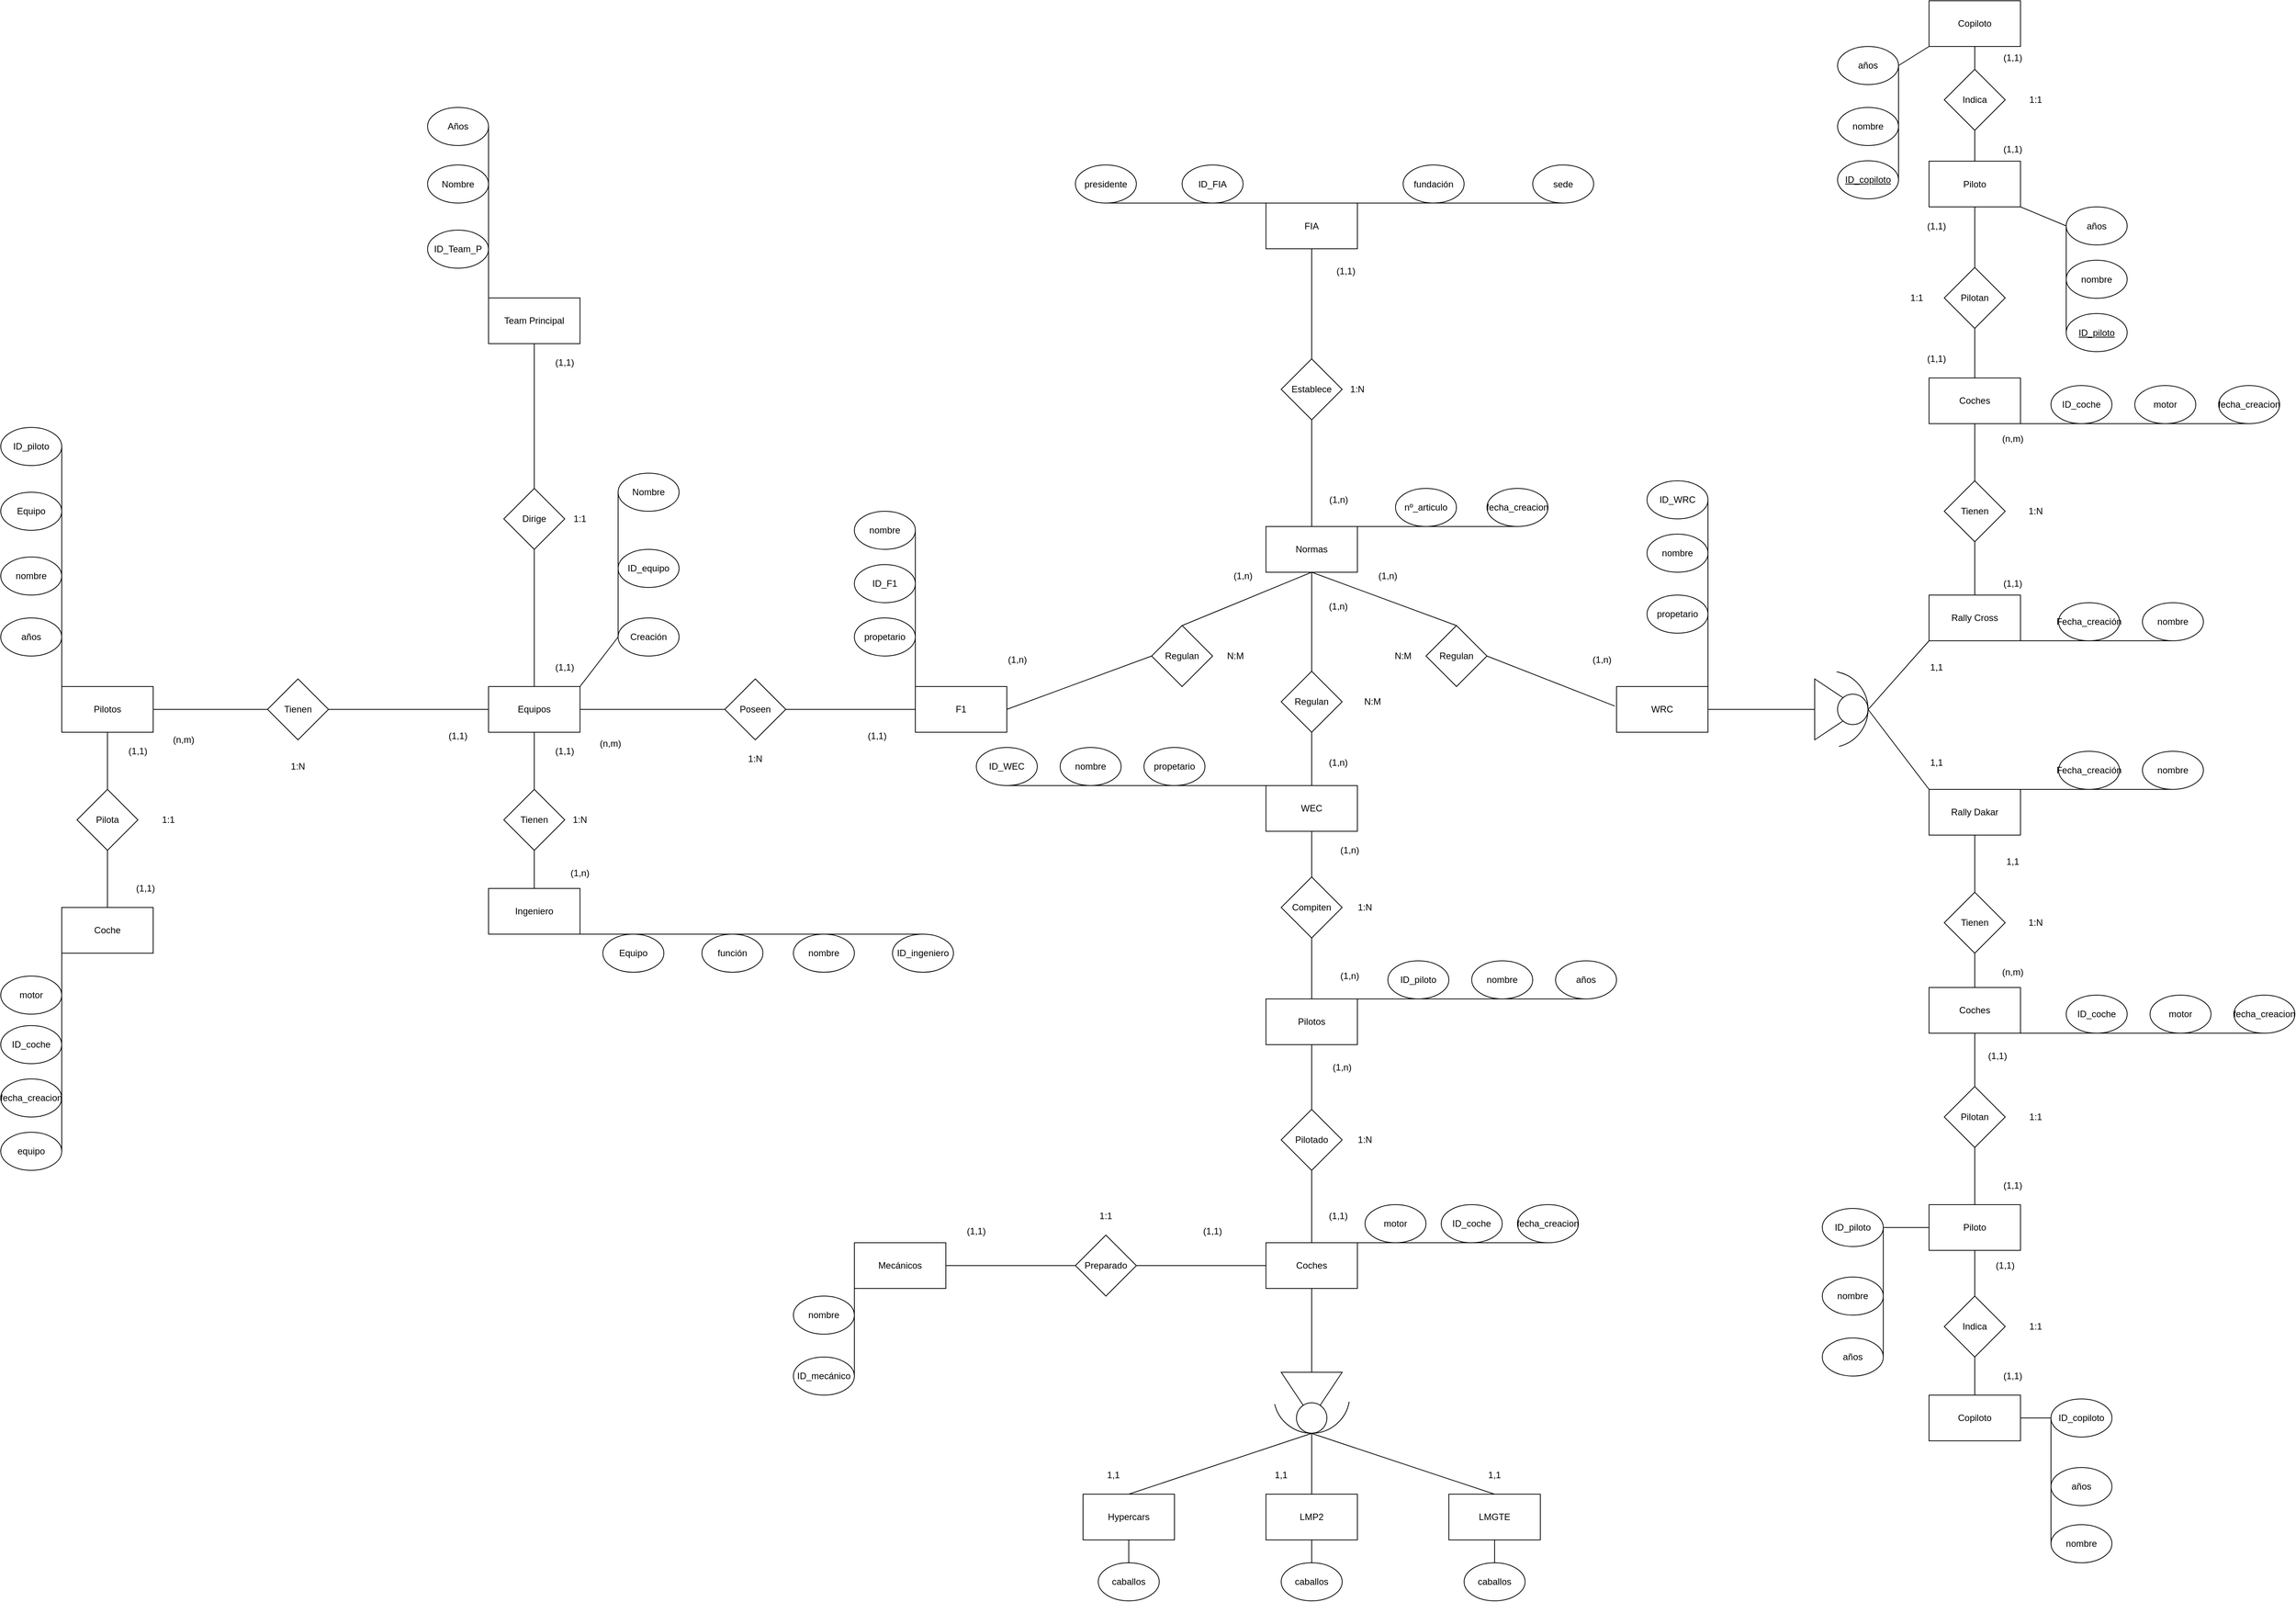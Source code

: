 <mxfile version="25.0.3">
  <diagram id="C5RBs43oDa-KdzZeNtuy" name="Page-1">
    <mxGraphModel dx="2324" dy="1913" grid="1" gridSize="10" guides="1" tooltips="1" connect="1" arrows="1" fold="1" page="1" pageScale="1" pageWidth="827" pageHeight="1169" math="0" shadow="0">
      <root>
        <mxCell id="WIyWlLk6GJQsqaUBKTNV-0" />
        <mxCell id="WIyWlLk6GJQsqaUBKTNV-1" parent="WIyWlLk6GJQsqaUBKTNV-0" />
        <mxCell id="znPdE1hkmuj4i7SLbsEQ-0" value="FIA" style="rounded=0;whiteSpace=wrap;html=1;" parent="WIyWlLk6GJQsqaUBKTNV-1" vertex="1">
          <mxGeometry x="770" y="-644.5" width="120" height="60" as="geometry" />
        </mxCell>
        <mxCell id="znPdE1hkmuj4i7SLbsEQ-1" value="F1" style="rounded=0;whiteSpace=wrap;html=1;" parent="WIyWlLk6GJQsqaUBKTNV-1" vertex="1">
          <mxGeometry x="310" y="-10" width="120" height="60" as="geometry" />
        </mxCell>
        <mxCell id="znPdE1hkmuj4i7SLbsEQ-2" value="WEC" style="rounded=0;whiteSpace=wrap;html=1;" parent="WIyWlLk6GJQsqaUBKTNV-1" vertex="1">
          <mxGeometry x="770" y="120" width="120" height="60" as="geometry" />
        </mxCell>
        <mxCell id="znPdE1hkmuj4i7SLbsEQ-3" value="WRC" style="rounded=0;whiteSpace=wrap;html=1;" parent="WIyWlLk6GJQsqaUBKTNV-1" vertex="1">
          <mxGeometry x="1230" y="-10" width="120" height="60" as="geometry" />
        </mxCell>
        <mxCell id="znPdE1hkmuj4i7SLbsEQ-5" value="Equipos" style="rounded=0;whiteSpace=wrap;html=1;" parent="WIyWlLk6GJQsqaUBKTNV-1" vertex="1">
          <mxGeometry x="-250" y="-10" width="120" height="60" as="geometry" />
        </mxCell>
        <mxCell id="znPdE1hkmuj4i7SLbsEQ-6" value="Team Principal" style="rounded=0;whiteSpace=wrap;html=1;" parent="WIyWlLk6GJQsqaUBKTNV-1" vertex="1">
          <mxGeometry x="-250" y="-520" width="120" height="60" as="geometry" />
        </mxCell>
        <mxCell id="znPdE1hkmuj4i7SLbsEQ-7" value="Pilotos" style="rounded=0;whiteSpace=wrap;html=1;" parent="WIyWlLk6GJQsqaUBKTNV-1" vertex="1">
          <mxGeometry x="-810" y="-10" width="120" height="60" as="geometry" />
        </mxCell>
        <mxCell id="znPdE1hkmuj4i7SLbsEQ-8" value="Ingeniero" style="rounded=0;whiteSpace=wrap;html=1;" parent="WIyWlLk6GJQsqaUBKTNV-1" vertex="1">
          <mxGeometry x="-250" y="255" width="120" height="60" as="geometry" />
        </mxCell>
        <mxCell id="znPdE1hkmuj4i7SLbsEQ-13" value="Hypercars" style="rounded=0;whiteSpace=wrap;html=1;" parent="WIyWlLk6GJQsqaUBKTNV-1" vertex="1">
          <mxGeometry x="530" y="1050" width="120" height="60" as="geometry" />
        </mxCell>
        <mxCell id="znPdE1hkmuj4i7SLbsEQ-14" value="LMP2" style="rounded=0;whiteSpace=wrap;html=1;" parent="WIyWlLk6GJQsqaUBKTNV-1" vertex="1">
          <mxGeometry x="770" y="1050" width="120" height="60" as="geometry" />
        </mxCell>
        <mxCell id="znPdE1hkmuj4i7SLbsEQ-15" value="LMGTE" style="rounded=0;whiteSpace=wrap;html=1;" parent="WIyWlLk6GJQsqaUBKTNV-1" vertex="1">
          <mxGeometry x="1010" y="1050" width="120" height="60" as="geometry" />
        </mxCell>
        <mxCell id="znPdE1hkmuj4i7SLbsEQ-16" value="Rally Cross" style="rounded=0;whiteSpace=wrap;html=1;" parent="WIyWlLk6GJQsqaUBKTNV-1" vertex="1">
          <mxGeometry x="1640" y="-130" width="120" height="60" as="geometry" />
        </mxCell>
        <mxCell id="znPdE1hkmuj4i7SLbsEQ-17" value="Rally Dakar" style="rounded=0;whiteSpace=wrap;html=1;" parent="WIyWlLk6GJQsqaUBKTNV-1" vertex="1">
          <mxGeometry x="1640" y="125" width="120" height="60" as="geometry" />
        </mxCell>
        <mxCell id="znPdE1hkmuj4i7SLbsEQ-26" value="Dirige" style="rhombus;whiteSpace=wrap;html=1;" parent="WIyWlLk6GJQsqaUBKTNV-1" vertex="1">
          <mxGeometry x="-230" y="-270" width="80" height="80" as="geometry" />
        </mxCell>
        <object label="Coche" id_coche="" id="znPdE1hkmuj4i7SLbsEQ-27">
          <mxCell style="rounded=0;whiteSpace=wrap;html=1;" parent="WIyWlLk6GJQsqaUBKTNV-1" vertex="1">
            <mxGeometry x="-810" y="280" width="120" height="60" as="geometry" />
          </mxCell>
        </object>
        <mxCell id="znPdE1hkmuj4i7SLbsEQ-29" value="Normas" style="rounded=0;whiteSpace=wrap;html=1;" parent="WIyWlLk6GJQsqaUBKTNV-1" vertex="1">
          <mxGeometry x="770" y="-220" width="120" height="60" as="geometry" />
        </mxCell>
        <mxCell id="znPdE1hkmuj4i7SLbsEQ-30" value="Establece" style="rhombus;whiteSpace=wrap;html=1;" parent="WIyWlLk6GJQsqaUBKTNV-1" vertex="1">
          <mxGeometry x="790" y="-440" width="80" height="80" as="geometry" />
        </mxCell>
        <mxCell id="znPdE1hkmuj4i7SLbsEQ-31" value="Regulan" style="rhombus;whiteSpace=wrap;html=1;" parent="WIyWlLk6GJQsqaUBKTNV-1" vertex="1">
          <mxGeometry x="620" y="-90" width="80" height="80" as="geometry" />
        </mxCell>
        <mxCell id="znPdE1hkmuj4i7SLbsEQ-32" value="Poseen" style="rhombus;whiteSpace=wrap;html=1;" parent="WIyWlLk6GJQsqaUBKTNV-1" vertex="1">
          <mxGeometry x="60" y="-20" width="80" height="80" as="geometry" />
        </mxCell>
        <mxCell id="plnHMKiaKR2l0mQCvcWy-15" value="" style="endArrow=none;html=1;rounded=0;entryX=0.5;entryY=1;entryDx=0;entryDy=0;exitX=0.5;exitY=0;exitDx=0;exitDy=0;" parent="WIyWlLk6GJQsqaUBKTNV-1" source="znPdE1hkmuj4i7SLbsEQ-26" target="znPdE1hkmuj4i7SLbsEQ-6" edge="1">
          <mxGeometry width="50" height="50" relative="1" as="geometry">
            <mxPoint x="-320" y="-250" as="sourcePoint" />
            <mxPoint x="-270" y="-300" as="targetPoint" />
          </mxGeometry>
        </mxCell>
        <mxCell id="plnHMKiaKR2l0mQCvcWy-16" value="" style="endArrow=none;html=1;rounded=0;entryX=0.5;entryY=1;entryDx=0;entryDy=0;exitX=0.5;exitY=0;exitDx=0;exitDy=0;" parent="WIyWlLk6GJQsqaUBKTNV-1" source="znPdE1hkmuj4i7SLbsEQ-5" target="znPdE1hkmuj4i7SLbsEQ-26" edge="1">
          <mxGeometry width="50" height="50" relative="1" as="geometry">
            <mxPoint x="-310" y="-55" as="sourcePoint" />
            <mxPoint x="-260" y="-105" as="targetPoint" />
          </mxGeometry>
        </mxCell>
        <mxCell id="plnHMKiaKR2l0mQCvcWy-17" value="Tienen" style="rhombus;whiteSpace=wrap;html=1;" parent="WIyWlLk6GJQsqaUBKTNV-1" vertex="1">
          <mxGeometry x="-230" y="125" width="80" height="80" as="geometry" />
        </mxCell>
        <mxCell id="plnHMKiaKR2l0mQCvcWy-18" value="" style="endArrow=none;html=1;rounded=0;entryX=0.5;entryY=1;entryDx=0;entryDy=0;exitX=0.5;exitY=0;exitDx=0;exitDy=0;" parent="WIyWlLk6GJQsqaUBKTNV-1" source="plnHMKiaKR2l0mQCvcWy-17" target="znPdE1hkmuj4i7SLbsEQ-5" edge="1">
          <mxGeometry width="50" height="50" relative="1" as="geometry">
            <mxPoint x="-310" y="185" as="sourcePoint" />
            <mxPoint x="-260" y="135" as="targetPoint" />
          </mxGeometry>
        </mxCell>
        <mxCell id="plnHMKiaKR2l0mQCvcWy-19" value="" style="endArrow=none;html=1;rounded=0;entryX=0.5;entryY=1;entryDx=0;entryDy=0;exitX=0.5;exitY=0;exitDx=0;exitDy=0;" parent="WIyWlLk6GJQsqaUBKTNV-1" source="znPdE1hkmuj4i7SLbsEQ-8" target="plnHMKiaKR2l0mQCvcWy-17" edge="1">
          <mxGeometry width="50" height="50" relative="1" as="geometry">
            <mxPoint x="-310" y="185" as="sourcePoint" />
            <mxPoint x="-260" y="135" as="targetPoint" />
          </mxGeometry>
        </mxCell>
        <mxCell id="plnHMKiaKR2l0mQCvcWy-20" value="" style="endArrow=none;html=1;rounded=0;entryX=0;entryY=0.5;entryDx=0;entryDy=0;exitX=1;exitY=0.5;exitDx=0;exitDy=0;" parent="WIyWlLk6GJQsqaUBKTNV-1" source="znPdE1hkmuj4i7SLbsEQ-5" target="znPdE1hkmuj4i7SLbsEQ-32" edge="1">
          <mxGeometry width="50" height="50" relative="1" as="geometry">
            <mxPoint x="-310" y="65" as="sourcePoint" />
            <mxPoint x="-260" y="15" as="targetPoint" />
          </mxGeometry>
        </mxCell>
        <mxCell id="plnHMKiaKR2l0mQCvcWy-21" value="" style="endArrow=none;html=1;rounded=0;entryX=0;entryY=0.5;entryDx=0;entryDy=0;exitX=1;exitY=0.5;exitDx=0;exitDy=0;" parent="WIyWlLk6GJQsqaUBKTNV-1" source="znPdE1hkmuj4i7SLbsEQ-32" target="znPdE1hkmuj4i7SLbsEQ-1" edge="1">
          <mxGeometry width="50" height="50" relative="1" as="geometry">
            <mxPoint x="-310" y="65" as="sourcePoint" />
            <mxPoint x="-260" y="15" as="targetPoint" />
          </mxGeometry>
        </mxCell>
        <mxCell id="plnHMKiaKR2l0mQCvcWy-23" value="Pilota" style="rhombus;whiteSpace=wrap;html=1;" parent="WIyWlLk6GJQsqaUBKTNV-1" vertex="1">
          <mxGeometry x="-790" y="125" width="80" height="80" as="geometry" />
        </mxCell>
        <mxCell id="plnHMKiaKR2l0mQCvcWy-24" value="" style="endArrow=none;html=1;rounded=0;entryX=0.5;entryY=1;entryDx=0;entryDy=0;exitX=0.5;exitY=0;exitDx=0;exitDy=0;" parent="WIyWlLk6GJQsqaUBKTNV-1" source="plnHMKiaKR2l0mQCvcWy-23" target="znPdE1hkmuj4i7SLbsEQ-7" edge="1">
          <mxGeometry width="50" height="50" relative="1" as="geometry">
            <mxPoint x="-500" y="75" as="sourcePoint" />
            <mxPoint x="-450" y="25" as="targetPoint" />
          </mxGeometry>
        </mxCell>
        <mxCell id="plnHMKiaKR2l0mQCvcWy-25" value="" style="endArrow=none;html=1;rounded=0;entryX=0.5;entryY=1;entryDx=0;entryDy=0;exitX=0.5;exitY=0;exitDx=0;exitDy=0;" parent="WIyWlLk6GJQsqaUBKTNV-1" source="znPdE1hkmuj4i7SLbsEQ-27" target="plnHMKiaKR2l0mQCvcWy-23" edge="1">
          <mxGeometry width="50" height="50" relative="1" as="geometry">
            <mxPoint x="-500" y="75" as="sourcePoint" />
            <mxPoint x="-450" y="25" as="targetPoint" />
          </mxGeometry>
        </mxCell>
        <mxCell id="plnHMKiaKR2l0mQCvcWy-26" value="Tienen" style="rhombus;whiteSpace=wrap;html=1;" parent="WIyWlLk6GJQsqaUBKTNV-1" vertex="1">
          <mxGeometry x="-540" y="-20" width="80" height="80" as="geometry" />
        </mxCell>
        <mxCell id="plnHMKiaKR2l0mQCvcWy-27" value="" style="endArrow=none;html=1;rounded=0;entryX=1;entryY=0.5;entryDx=0;entryDy=0;exitX=0;exitY=0.5;exitDx=0;exitDy=0;" parent="WIyWlLk6GJQsqaUBKTNV-1" source="znPdE1hkmuj4i7SLbsEQ-5" target="plnHMKiaKR2l0mQCvcWy-26" edge="1">
          <mxGeometry width="50" height="50" relative="1" as="geometry">
            <mxPoint x="-230" y="75" as="sourcePoint" />
            <mxPoint x="-180" y="25" as="targetPoint" />
          </mxGeometry>
        </mxCell>
        <mxCell id="plnHMKiaKR2l0mQCvcWy-28" value="" style="endArrow=none;html=1;rounded=0;entryX=0;entryY=0.5;entryDx=0;entryDy=0;exitX=1;exitY=0.5;exitDx=0;exitDy=0;" parent="WIyWlLk6GJQsqaUBKTNV-1" source="znPdE1hkmuj4i7SLbsEQ-7" target="plnHMKiaKR2l0mQCvcWy-26" edge="1">
          <mxGeometry width="50" height="50" relative="1" as="geometry">
            <mxPoint x="-500" y="75" as="sourcePoint" />
            <mxPoint x="-450" y="25" as="targetPoint" />
          </mxGeometry>
        </mxCell>
        <mxCell id="plnHMKiaKR2l0mQCvcWy-29" value="" style="triangle;whiteSpace=wrap;html=1;rotation=90;" parent="WIyWlLk6GJQsqaUBKTNV-1" vertex="1">
          <mxGeometry x="800" y="880" width="60" height="80" as="geometry" />
        </mxCell>
        <mxCell id="plnHMKiaKR2l0mQCvcWy-30" value="" style="ellipse;whiteSpace=wrap;html=1;aspect=fixed;" parent="WIyWlLk6GJQsqaUBKTNV-1" vertex="1">
          <mxGeometry x="810" y="930" width="40" height="40" as="geometry" />
        </mxCell>
        <mxCell id="plnHMKiaKR2l0mQCvcWy-31" value="Compiten" style="rhombus;whiteSpace=wrap;html=1;" parent="WIyWlLk6GJQsqaUBKTNV-1" vertex="1">
          <mxGeometry x="790" y="240" width="80" height="80" as="geometry" />
        </mxCell>
        <mxCell id="plnHMKiaKR2l0mQCvcWy-32" value="" style="endArrow=none;html=1;rounded=0;entryX=0.5;entryY=1;entryDx=0;entryDy=0;exitX=0.5;exitY=0;exitDx=0;exitDy=0;" parent="WIyWlLk6GJQsqaUBKTNV-1" source="2qJq1c8S5KnbMKqNTJlQ-11" target="plnHMKiaKR2l0mQCvcWy-31" edge="1">
          <mxGeometry width="50" height="50" relative="1" as="geometry">
            <mxPoint x="960" y="280" as="sourcePoint" />
            <mxPoint x="1010" y="230" as="targetPoint" />
          </mxGeometry>
        </mxCell>
        <mxCell id="plnHMKiaKR2l0mQCvcWy-34" value="" style="verticalLabelPosition=bottom;verticalAlign=top;html=1;shape=mxgraph.basic.arc;startAngle=0.528;endAngle=0.962;rotation=-90;" parent="WIyWlLk6GJQsqaUBKTNV-1" vertex="1">
          <mxGeometry x="780" y="870" width="100" height="100" as="geometry" />
        </mxCell>
        <mxCell id="plnHMKiaKR2l0mQCvcWy-35" value="" style="endArrow=none;html=1;rounded=0;exitX=0.5;exitY=0;exitDx=0;exitDy=0;entryX=0.001;entryY=0.5;entryDx=0;entryDy=0;entryPerimeter=0;" parent="WIyWlLk6GJQsqaUBKTNV-1" source="znPdE1hkmuj4i7SLbsEQ-14" target="plnHMKiaKR2l0mQCvcWy-34" edge="1">
          <mxGeometry width="50" height="50" relative="1" as="geometry">
            <mxPoint x="950" y="975" as="sourcePoint" />
            <mxPoint x="1000" y="925" as="targetPoint" />
          </mxGeometry>
        </mxCell>
        <mxCell id="abRWXBSKvTAX0bOtiReh-0" value="" style="endArrow=none;html=1;rounded=0;exitX=-0.001;exitY=0.501;exitDx=0;exitDy=0;exitPerimeter=0;entryX=0.5;entryY=0;entryDx=0;entryDy=0;" parent="WIyWlLk6GJQsqaUBKTNV-1" source="plnHMKiaKR2l0mQCvcWy-34" target="znPdE1hkmuj4i7SLbsEQ-13" edge="1">
          <mxGeometry width="50" height="50" relative="1" as="geometry">
            <mxPoint x="780" y="875" as="sourcePoint" />
            <mxPoint x="830" y="825" as="targetPoint" />
          </mxGeometry>
        </mxCell>
        <mxCell id="abRWXBSKvTAX0bOtiReh-1" value="" style="endArrow=none;html=1;rounded=0;entryX=-0.004;entryY=0.503;entryDx=0;entryDy=0;entryPerimeter=0;exitX=0.5;exitY=0;exitDx=0;exitDy=0;" parent="WIyWlLk6GJQsqaUBKTNV-1" source="znPdE1hkmuj4i7SLbsEQ-15" target="plnHMKiaKR2l0mQCvcWy-34" edge="1">
          <mxGeometry width="50" height="50" relative="1" as="geometry">
            <mxPoint x="910" y="1015" as="sourcePoint" />
            <mxPoint x="960" y="965" as="targetPoint" />
          </mxGeometry>
        </mxCell>
        <mxCell id="abRWXBSKvTAX0bOtiReh-2" value="" style="endArrow=none;html=1;rounded=0;entryX=0.5;entryY=1;entryDx=0;entryDy=0;exitX=0.5;exitY=0;exitDx=0;exitDy=0;" parent="WIyWlLk6GJQsqaUBKTNV-1" source="plnHMKiaKR2l0mQCvcWy-31" target="znPdE1hkmuj4i7SLbsEQ-2" edge="1">
          <mxGeometry width="50" height="50" relative="1" as="geometry">
            <mxPoint x="860" y="250" as="sourcePoint" />
            <mxPoint x="910" y="200" as="targetPoint" />
          </mxGeometry>
        </mxCell>
        <mxCell id="abRWXBSKvTAX0bOtiReh-4" value="" style="endArrow=none;html=1;rounded=0;entryX=1;entryY=0.5;entryDx=0;entryDy=0;exitX=0;exitY=0.5;exitDx=0;exitDy=0;" parent="WIyWlLk6GJQsqaUBKTNV-1" source="znPdE1hkmuj4i7SLbsEQ-31" target="znPdE1hkmuj4i7SLbsEQ-1" edge="1">
          <mxGeometry width="50" height="50" relative="1" as="geometry">
            <mxPoint x="60" y="310" as="sourcePoint" />
            <mxPoint x="110" y="260" as="targetPoint" />
          </mxGeometry>
        </mxCell>
        <mxCell id="abRWXBSKvTAX0bOtiReh-5" value="" style="triangle;whiteSpace=wrap;html=1;rotation=0;" parent="WIyWlLk6GJQsqaUBKTNV-1" vertex="1">
          <mxGeometry x="1490" y="-20" width="60" height="80" as="geometry" />
        </mxCell>
        <mxCell id="abRWXBSKvTAX0bOtiReh-6" value="" style="ellipse;whiteSpace=wrap;html=1;aspect=fixed;" parent="WIyWlLk6GJQsqaUBKTNV-1" vertex="1">
          <mxGeometry x="1520" width="40" height="40" as="geometry" />
        </mxCell>
        <mxCell id="abRWXBSKvTAX0bOtiReh-7" value="" style="verticalLabelPosition=bottom;verticalAlign=top;html=1;shape=mxgraph.basic.arc;startAngle=0.528;endAngle=0.962;rotation=-180;" parent="WIyWlLk6GJQsqaUBKTNV-1" vertex="1">
          <mxGeometry x="1460" y="-30" width="100" height="100" as="geometry" />
        </mxCell>
        <mxCell id="abRWXBSKvTAX0bOtiReh-8" value="" style="endArrow=none;html=1;rounded=0;entryX=1;entryY=0.5;entryDx=0;entryDy=0;exitX=0;exitY=0.5;exitDx=0;exitDy=0;" parent="WIyWlLk6GJQsqaUBKTNV-1" source="abRWXBSKvTAX0bOtiReh-5" target="znPdE1hkmuj4i7SLbsEQ-3" edge="1">
          <mxGeometry width="50" height="50" relative="1" as="geometry">
            <mxPoint x="1250" y="160" as="sourcePoint" />
            <mxPoint x="1300" y="110" as="targetPoint" />
          </mxGeometry>
        </mxCell>
        <mxCell id="abRWXBSKvTAX0bOtiReh-9" value="" style="endArrow=none;html=1;rounded=0;entryX=0;entryY=0.497;entryDx=0;entryDy=0;entryPerimeter=0;exitX=0;exitY=1;exitDx=0;exitDy=0;" parent="WIyWlLk6GJQsqaUBKTNV-1" source="znPdE1hkmuj4i7SLbsEQ-16" target="abRWXBSKvTAX0bOtiReh-7" edge="1">
          <mxGeometry width="50" height="50" relative="1" as="geometry">
            <mxPoint x="1300" y="30" as="sourcePoint" />
            <mxPoint x="1350" y="-20" as="targetPoint" />
          </mxGeometry>
        </mxCell>
        <mxCell id="abRWXBSKvTAX0bOtiReh-10" value="" style="endArrow=none;html=1;rounded=0;entryX=0;entryY=0.5;entryDx=0;entryDy=0;entryPerimeter=0;exitX=0;exitY=0;exitDx=0;exitDy=0;" parent="WIyWlLk6GJQsqaUBKTNV-1" source="znPdE1hkmuj4i7SLbsEQ-17" target="abRWXBSKvTAX0bOtiReh-7" edge="1">
          <mxGeometry width="50" height="50" relative="1" as="geometry">
            <mxPoint x="1440" y="340" as="sourcePoint" />
            <mxPoint x="1490" y="290" as="targetPoint" />
          </mxGeometry>
        </mxCell>
        <mxCell id="abRWXBSKvTAX0bOtiReh-12" value="" style="endArrow=none;html=1;rounded=0;entryX=0.5;entryY=0;entryDx=0;entryDy=0;exitX=0.5;exitY=1;exitDx=0;exitDy=0;" parent="WIyWlLk6GJQsqaUBKTNV-1" source="znPdE1hkmuj4i7SLbsEQ-29" target="znPdE1hkmuj4i7SLbsEQ-31" edge="1">
          <mxGeometry width="50" height="50" relative="1" as="geometry">
            <mxPoint x="1340" y="490" as="sourcePoint" />
            <mxPoint x="1390" y="440" as="targetPoint" />
          </mxGeometry>
        </mxCell>
        <mxCell id="abRWXBSKvTAX0bOtiReh-14" value="" style="endArrow=none;html=1;rounded=0;entryX=0.5;entryY=0;entryDx=0;entryDy=0;exitX=0.5;exitY=1;exitDx=0;exitDy=0;" parent="WIyWlLk6GJQsqaUBKTNV-1" source="znPdE1hkmuj4i7SLbsEQ-0" target="znPdE1hkmuj4i7SLbsEQ-30" edge="1">
          <mxGeometry width="50" height="50" relative="1" as="geometry">
            <mxPoint x="980" y="-330" as="sourcePoint" />
            <mxPoint x="1030" y="-380" as="targetPoint" />
          </mxGeometry>
        </mxCell>
        <mxCell id="abRWXBSKvTAX0bOtiReh-15" value="" style="endArrow=none;html=1;rounded=0;exitX=0.5;exitY=1;exitDx=0;exitDy=0;entryX=0.5;entryY=0;entryDx=0;entryDy=0;" parent="WIyWlLk6GJQsqaUBKTNV-1" source="znPdE1hkmuj4i7SLbsEQ-30" target="znPdE1hkmuj4i7SLbsEQ-29" edge="1">
          <mxGeometry width="50" height="50" relative="1" as="geometry">
            <mxPoint x="980" y="-330" as="sourcePoint" />
            <mxPoint x="1030" y="-380" as="targetPoint" />
          </mxGeometry>
        </mxCell>
        <mxCell id="2qJq1c8S5KnbMKqNTJlQ-0" value="Copiloto" style="rounded=0;whiteSpace=wrap;html=1;" vertex="1" parent="WIyWlLk6GJQsqaUBKTNV-1">
          <mxGeometry x="1640" y="-910" width="120" height="60" as="geometry" />
        </mxCell>
        <mxCell id="2qJq1c8S5KnbMKqNTJlQ-1" value="Piloto" style="rounded=0;whiteSpace=wrap;html=1;" vertex="1" parent="WIyWlLk6GJQsqaUBKTNV-1">
          <mxGeometry x="1640" y="-699.5" width="120" height="60" as="geometry" />
        </mxCell>
        <mxCell id="2qJq1c8S5KnbMKqNTJlQ-7" value="Tienen" style="rhombus;whiteSpace=wrap;html=1;" vertex="1" parent="WIyWlLk6GJQsqaUBKTNV-1">
          <mxGeometry x="1660" y="-280" width="80" height="80" as="geometry" />
        </mxCell>
        <mxCell id="2qJq1c8S5KnbMKqNTJlQ-13" value="" style="endArrow=none;html=1;rounded=0;entryX=0.5;entryY=0;entryDx=0;entryDy=0;exitX=0.5;exitY=1;exitDx=0;exitDy=0;" edge="1" parent="WIyWlLk6GJQsqaUBKTNV-1" source="2qJq1c8S5KnbMKqNTJlQ-7" target="znPdE1hkmuj4i7SLbsEQ-16">
          <mxGeometry width="50" height="50" relative="1" as="geometry">
            <mxPoint x="880" y="250" as="sourcePoint" />
            <mxPoint x="930" y="200" as="targetPoint" />
          </mxGeometry>
        </mxCell>
        <mxCell id="2qJq1c8S5KnbMKqNTJlQ-14" value="Preparado" style="rhombus;whiteSpace=wrap;html=1;" vertex="1" parent="WIyWlLk6GJQsqaUBKTNV-1">
          <mxGeometry x="520" y="710" width="80" height="80" as="geometry" />
        </mxCell>
        <mxCell id="2qJq1c8S5KnbMKqNTJlQ-16" value="" style="endArrow=none;html=1;rounded=0;entryX=0.5;entryY=1;entryDx=0;entryDy=0;exitX=0;exitY=0.5;exitDx=0;exitDy=0;" edge="1" parent="WIyWlLk6GJQsqaUBKTNV-1" source="plnHMKiaKR2l0mQCvcWy-29" target="plnHMKiaKR2l0mQCvcWy-22">
          <mxGeometry width="50" height="50" relative="1" as="geometry">
            <mxPoint x="830" y="890" as="sourcePoint" />
            <mxPoint x="830" y="580" as="targetPoint" />
          </mxGeometry>
        </mxCell>
        <mxCell id="plnHMKiaKR2l0mQCvcWy-22" value="Coches" style="rounded=0;whiteSpace=wrap;html=1;" parent="WIyWlLk6GJQsqaUBKTNV-1" vertex="1">
          <mxGeometry x="770" y="720" width="120" height="60" as="geometry" />
        </mxCell>
        <mxCell id="2qJq1c8S5KnbMKqNTJlQ-17" value="" style="endArrow=none;html=1;rounded=0;entryX=0.5;entryY=1;entryDx=0;entryDy=0;exitX=0.5;exitY=0;exitDx=0;exitDy=0;" edge="1" parent="WIyWlLk6GJQsqaUBKTNV-1" source="plnHMKiaKR2l0mQCvcWy-22" target="2qJq1c8S5KnbMKqNTJlQ-12">
          <mxGeometry width="50" height="50" relative="1" as="geometry">
            <mxPoint x="830" y="780" as="sourcePoint" />
            <mxPoint x="830" y="280" as="targetPoint" />
          </mxGeometry>
        </mxCell>
        <mxCell id="2qJq1c8S5KnbMKqNTJlQ-12" value="Pilotado" style="rhombus;whiteSpace=wrap;html=1;" vertex="1" parent="WIyWlLk6GJQsqaUBKTNV-1">
          <mxGeometry x="790" y="545" width="80" height="80" as="geometry" />
        </mxCell>
        <mxCell id="2qJq1c8S5KnbMKqNTJlQ-18" value="" style="endArrow=none;html=1;rounded=0;entryX=0.5;entryY=1;entryDx=0;entryDy=0;exitX=0.5;exitY=0;exitDx=0;exitDy=0;" edge="1" parent="WIyWlLk6GJQsqaUBKTNV-1" source="2qJq1c8S5KnbMKqNTJlQ-12" target="2qJq1c8S5KnbMKqNTJlQ-11">
          <mxGeometry width="50" height="50" relative="1" as="geometry">
            <mxPoint x="830" y="545" as="sourcePoint" />
            <mxPoint x="830" y="280" as="targetPoint" />
          </mxGeometry>
        </mxCell>
        <mxCell id="2qJq1c8S5KnbMKqNTJlQ-11" value="Pilotos" style="rounded=0;whiteSpace=wrap;html=1;" vertex="1" parent="WIyWlLk6GJQsqaUBKTNV-1">
          <mxGeometry x="770" y="400" width="120" height="60" as="geometry" />
        </mxCell>
        <mxCell id="2qJq1c8S5KnbMKqNTJlQ-19" value="Mecánicos" style="rounded=0;whiteSpace=wrap;html=1;" vertex="1" parent="WIyWlLk6GJQsqaUBKTNV-1">
          <mxGeometry x="230" y="720" width="120" height="60" as="geometry" />
        </mxCell>
        <mxCell id="2qJq1c8S5KnbMKqNTJlQ-20" value="" style="endArrow=none;html=1;rounded=0;exitX=1;exitY=0.5;exitDx=0;exitDy=0;entryX=0;entryY=0.5;entryDx=0;entryDy=0;" edge="1" parent="WIyWlLk6GJQsqaUBKTNV-1" source="2qJq1c8S5KnbMKqNTJlQ-19" target="2qJq1c8S5KnbMKqNTJlQ-14">
          <mxGeometry width="50" height="50" relative="1" as="geometry">
            <mxPoint x="560" y="630" as="sourcePoint" />
            <mxPoint x="610" y="580" as="targetPoint" />
          </mxGeometry>
        </mxCell>
        <mxCell id="2qJq1c8S5KnbMKqNTJlQ-21" value="" style="endArrow=none;html=1;rounded=0;entryX=0;entryY=0.5;entryDx=0;entryDy=0;exitX=1;exitY=0.5;exitDx=0;exitDy=0;" edge="1" parent="WIyWlLk6GJQsqaUBKTNV-1" source="2qJq1c8S5KnbMKqNTJlQ-14" target="plnHMKiaKR2l0mQCvcWy-22">
          <mxGeometry width="50" height="50" relative="1" as="geometry">
            <mxPoint x="560" y="630" as="sourcePoint" />
            <mxPoint x="610" y="580" as="targetPoint" />
          </mxGeometry>
        </mxCell>
        <mxCell id="2qJq1c8S5KnbMKqNTJlQ-22" value="ID_Team_P" style="ellipse;whiteSpace=wrap;html=1;" vertex="1" parent="WIyWlLk6GJQsqaUBKTNV-1">
          <mxGeometry x="-330" y="-609" width="80" height="50" as="geometry" />
        </mxCell>
        <mxCell id="2qJq1c8S5KnbMKqNTJlQ-24" value="Años" style="ellipse;whiteSpace=wrap;html=1;" vertex="1" parent="WIyWlLk6GJQsqaUBKTNV-1">
          <mxGeometry x="-330" y="-770" width="80" height="50" as="geometry" />
        </mxCell>
        <mxCell id="2qJq1c8S5KnbMKqNTJlQ-26" value="Nombre" style="ellipse;whiteSpace=wrap;html=1;" vertex="1" parent="WIyWlLk6GJQsqaUBKTNV-1">
          <mxGeometry x="-330" y="-694.5" width="80" height="50" as="geometry" />
        </mxCell>
        <mxCell id="2qJq1c8S5KnbMKqNTJlQ-31" value="ID_equipo" style="ellipse;whiteSpace=wrap;html=1;" vertex="1" parent="WIyWlLk6GJQsqaUBKTNV-1">
          <mxGeometry x="-80" y="-190" width="80" height="50" as="geometry" />
        </mxCell>
        <mxCell id="2qJq1c8S5KnbMKqNTJlQ-32" value="Creación" style="ellipse;whiteSpace=wrap;html=1;" vertex="1" parent="WIyWlLk6GJQsqaUBKTNV-1">
          <mxGeometry x="-80" y="-100" width="80" height="50" as="geometry" />
        </mxCell>
        <mxCell id="2qJq1c8S5KnbMKqNTJlQ-33" value="Nombre" style="ellipse;whiteSpace=wrap;html=1;" vertex="1" parent="WIyWlLk6GJQsqaUBKTNV-1">
          <mxGeometry x="-80" y="-290" width="80" height="50" as="geometry" />
        </mxCell>
        <mxCell id="2qJq1c8S5KnbMKqNTJlQ-34" value="" style="endArrow=none;html=1;rounded=0;entryX=0;entryY=0.5;entryDx=0;entryDy=0;exitX=0;exitY=0.5;exitDx=0;exitDy=0;" edge="1" parent="WIyWlLk6GJQsqaUBKTNV-1" source="2qJq1c8S5KnbMKqNTJlQ-32" target="2qJq1c8S5KnbMKqNTJlQ-33">
          <mxGeometry width="50" height="50" relative="1" as="geometry">
            <mxPoint x="-150" y="-140" as="sourcePoint" />
            <mxPoint x="-100" y="-190" as="targetPoint" />
          </mxGeometry>
        </mxCell>
        <mxCell id="2qJq1c8S5KnbMKqNTJlQ-35" value="" style="endArrow=none;html=1;rounded=0;entryX=0;entryY=0.5;entryDx=0;entryDy=0;exitX=1;exitY=0;exitDx=0;exitDy=0;" edge="1" parent="WIyWlLk6GJQsqaUBKTNV-1" source="znPdE1hkmuj4i7SLbsEQ-5" target="2qJq1c8S5KnbMKqNTJlQ-32">
          <mxGeometry width="50" height="50" relative="1" as="geometry">
            <mxPoint x="-150" y="-140" as="sourcePoint" />
            <mxPoint x="-100" y="-190" as="targetPoint" />
          </mxGeometry>
        </mxCell>
        <mxCell id="2qJq1c8S5KnbMKqNTJlQ-36" value="nombre" style="ellipse;whiteSpace=wrap;html=1;" vertex="1" parent="WIyWlLk6GJQsqaUBKTNV-1">
          <mxGeometry x="-890" y="-180" width="80" height="50" as="geometry" />
        </mxCell>
        <mxCell id="2qJq1c8S5KnbMKqNTJlQ-37" value="Equipo" style="ellipse;whiteSpace=wrap;html=1;" vertex="1" parent="WIyWlLk6GJQsqaUBKTNV-1">
          <mxGeometry x="-890" y="-265" width="80" height="50" as="geometry" />
        </mxCell>
        <mxCell id="2qJq1c8S5KnbMKqNTJlQ-38" value="ID_piloto" style="ellipse;whiteSpace=wrap;html=1;" vertex="1" parent="WIyWlLk6GJQsqaUBKTNV-1">
          <mxGeometry x="-890" y="-350" width="80" height="50" as="geometry" />
        </mxCell>
        <mxCell id="2qJq1c8S5KnbMKqNTJlQ-40" value="años" style="ellipse;whiteSpace=wrap;html=1;" vertex="1" parent="WIyWlLk6GJQsqaUBKTNV-1">
          <mxGeometry x="-890" y="-100" width="80" height="50" as="geometry" />
        </mxCell>
        <mxCell id="2qJq1c8S5KnbMKqNTJlQ-41" value="" style="endArrow=none;html=1;rounded=0;entryX=1;entryY=0.5;entryDx=0;entryDy=0;exitX=1;exitY=0.5;exitDx=0;exitDy=0;" edge="1" parent="WIyWlLk6GJQsqaUBKTNV-1" source="2qJq1c8S5KnbMKqNTJlQ-40" target="2qJq1c8S5KnbMKqNTJlQ-38">
          <mxGeometry width="50" height="50" relative="1" as="geometry">
            <mxPoint x="-680" y="-70" as="sourcePoint" />
            <mxPoint x="-630" y="-120" as="targetPoint" />
          </mxGeometry>
        </mxCell>
        <mxCell id="2qJq1c8S5KnbMKqNTJlQ-42" value="" style="endArrow=none;html=1;rounded=0;entryX=1;entryY=0.5;entryDx=0;entryDy=0;exitX=0;exitY=0;exitDx=0;exitDy=0;" edge="1" parent="WIyWlLk6GJQsqaUBKTNV-1" source="znPdE1hkmuj4i7SLbsEQ-7" target="2qJq1c8S5KnbMKqNTJlQ-40">
          <mxGeometry width="50" height="50" relative="1" as="geometry">
            <mxPoint x="-680" y="-70" as="sourcePoint" />
            <mxPoint x="-630" y="-120" as="targetPoint" />
          </mxGeometry>
        </mxCell>
        <mxCell id="2qJq1c8S5KnbMKqNTJlQ-43" value="fecha_creacion" style="ellipse;whiteSpace=wrap;html=1;" vertex="1" parent="WIyWlLk6GJQsqaUBKTNV-1">
          <mxGeometry x="-890" y="505" width="80" height="50" as="geometry" />
        </mxCell>
        <mxCell id="2qJq1c8S5KnbMKqNTJlQ-44" value="equipo" style="ellipse;whiteSpace=wrap;html=1;" vertex="1" parent="WIyWlLk6GJQsqaUBKTNV-1">
          <mxGeometry x="-890" y="575" width="80" height="50" as="geometry" />
        </mxCell>
        <mxCell id="2qJq1c8S5KnbMKqNTJlQ-45" value="motor" style="ellipse;whiteSpace=wrap;html=1;" vertex="1" parent="WIyWlLk6GJQsqaUBKTNV-1">
          <mxGeometry x="-890" y="370" width="80" height="50" as="geometry" />
        </mxCell>
        <mxCell id="2qJq1c8S5KnbMKqNTJlQ-46" value="ID_coche" style="ellipse;whiteSpace=wrap;html=1;" vertex="1" parent="WIyWlLk6GJQsqaUBKTNV-1">
          <mxGeometry x="-890" y="435" width="80" height="50" as="geometry" />
        </mxCell>
        <mxCell id="2qJq1c8S5KnbMKqNTJlQ-47" value="" style="endArrow=none;html=1;rounded=0;entryX=1;entryY=0.5;entryDx=0;entryDy=0;exitX=1;exitY=0.5;exitDx=0;exitDy=0;" edge="1" parent="WIyWlLk6GJQsqaUBKTNV-1" source="2qJq1c8S5KnbMKqNTJlQ-44" target="2qJq1c8S5KnbMKqNTJlQ-45">
          <mxGeometry width="50" height="50" relative="1" as="geometry">
            <mxPoint x="-680" y="560" as="sourcePoint" />
            <mxPoint x="-630" y="510" as="targetPoint" />
          </mxGeometry>
        </mxCell>
        <mxCell id="2qJq1c8S5KnbMKqNTJlQ-48" value="" style="endArrow=none;html=1;rounded=0;entryX=0;entryY=1;entryDx=0;entryDy=0;" edge="1" parent="WIyWlLk6GJQsqaUBKTNV-1" target="znPdE1hkmuj4i7SLbsEQ-27">
          <mxGeometry width="50" height="50" relative="1" as="geometry">
            <mxPoint x="-810" y="400" as="sourcePoint" />
            <mxPoint x="-630" y="510" as="targetPoint" />
          </mxGeometry>
        </mxCell>
        <mxCell id="2qJq1c8S5KnbMKqNTJlQ-49" value="ID_ingeniero" style="ellipse;whiteSpace=wrap;html=1;" vertex="1" parent="WIyWlLk6GJQsqaUBKTNV-1">
          <mxGeometry x="280" y="315" width="80" height="50" as="geometry" />
        </mxCell>
        <mxCell id="2qJq1c8S5KnbMKqNTJlQ-50" value="nombre" style="ellipse;whiteSpace=wrap;html=1;" vertex="1" parent="WIyWlLk6GJQsqaUBKTNV-1">
          <mxGeometry x="150" y="315" width="80" height="50" as="geometry" />
        </mxCell>
        <mxCell id="2qJq1c8S5KnbMKqNTJlQ-51" value="función" style="ellipse;whiteSpace=wrap;html=1;" vertex="1" parent="WIyWlLk6GJQsqaUBKTNV-1">
          <mxGeometry x="30" y="315" width="80" height="50" as="geometry" />
        </mxCell>
        <mxCell id="2qJq1c8S5KnbMKqNTJlQ-52" value="Equipo" style="ellipse;whiteSpace=wrap;html=1;" vertex="1" parent="WIyWlLk6GJQsqaUBKTNV-1">
          <mxGeometry x="-100" y="315" width="80" height="50" as="geometry" />
        </mxCell>
        <mxCell id="2qJq1c8S5KnbMKqNTJlQ-53" value="" style="endArrow=none;html=1;rounded=0;entryX=1;entryY=1;entryDx=0;entryDy=0;exitX=0.5;exitY=0;exitDx=0;exitDy=0;" edge="1" parent="WIyWlLk6GJQsqaUBKTNV-1" source="2qJq1c8S5KnbMKqNTJlQ-49" target="znPdE1hkmuj4i7SLbsEQ-8">
          <mxGeometry width="50" height="50" relative="1" as="geometry">
            <mxPoint x="-40" y="430" as="sourcePoint" />
            <mxPoint x="10" y="380" as="targetPoint" />
          </mxGeometry>
        </mxCell>
        <mxCell id="2qJq1c8S5KnbMKqNTJlQ-54" value="ID_FIA" style="ellipse;whiteSpace=wrap;html=1;" vertex="1" parent="WIyWlLk6GJQsqaUBKTNV-1">
          <mxGeometry x="660" y="-694.5" width="80" height="50" as="geometry" />
        </mxCell>
        <mxCell id="2qJq1c8S5KnbMKqNTJlQ-55" value="fundación" style="ellipse;whiteSpace=wrap;html=1;" vertex="1" parent="WIyWlLk6GJQsqaUBKTNV-1">
          <mxGeometry x="950" y="-694.5" width="80" height="50" as="geometry" />
        </mxCell>
        <mxCell id="2qJq1c8S5KnbMKqNTJlQ-56" value="presidente" style="ellipse;whiteSpace=wrap;html=1;" vertex="1" parent="WIyWlLk6GJQsqaUBKTNV-1">
          <mxGeometry x="520" y="-694.5" width="80" height="50" as="geometry" />
        </mxCell>
        <mxCell id="2qJq1c8S5KnbMKqNTJlQ-57" value="sede" style="ellipse;whiteSpace=wrap;html=1;" vertex="1" parent="WIyWlLk6GJQsqaUBKTNV-1">
          <mxGeometry x="1120" y="-694.5" width="80" height="50" as="geometry" />
        </mxCell>
        <mxCell id="2qJq1c8S5KnbMKqNTJlQ-58" value="" style="endArrow=none;html=1;rounded=0;entryX=0.5;entryY=1;entryDx=0;entryDy=0;exitX=0.5;exitY=1;exitDx=0;exitDy=0;" edge="1" parent="WIyWlLk6GJQsqaUBKTNV-1" source="2qJq1c8S5KnbMKqNTJlQ-57" target="2qJq1c8S5KnbMKqNTJlQ-56">
          <mxGeometry width="50" height="50" relative="1" as="geometry">
            <mxPoint x="780" y="-540" as="sourcePoint" />
            <mxPoint x="830" y="-590" as="targetPoint" />
          </mxGeometry>
        </mxCell>
        <mxCell id="2qJq1c8S5KnbMKqNTJlQ-59" value="nº_articulo" style="ellipse;whiteSpace=wrap;html=1;" vertex="1" parent="WIyWlLk6GJQsqaUBKTNV-1">
          <mxGeometry x="940" y="-270" width="80" height="50" as="geometry" />
        </mxCell>
        <mxCell id="2qJq1c8S5KnbMKqNTJlQ-60" value="fecha_creacion" style="ellipse;whiteSpace=wrap;html=1;" vertex="1" parent="WIyWlLk6GJQsqaUBKTNV-1">
          <mxGeometry x="1060" y="-270" width="80" height="50" as="geometry" />
        </mxCell>
        <mxCell id="2qJq1c8S5KnbMKqNTJlQ-61" value="" style="endArrow=none;html=1;rounded=0;entryX=1;entryY=0;entryDx=0;entryDy=0;exitX=0.5;exitY=1;exitDx=0;exitDy=0;" edge="1" parent="WIyWlLk6GJQsqaUBKTNV-1" source="2qJq1c8S5KnbMKqNTJlQ-60" target="znPdE1hkmuj4i7SLbsEQ-29">
          <mxGeometry width="50" height="50" relative="1" as="geometry">
            <mxPoint x="970" y="-110" as="sourcePoint" />
            <mxPoint x="1020" y="-160" as="targetPoint" />
          </mxGeometry>
        </mxCell>
        <mxCell id="2qJq1c8S5KnbMKqNTJlQ-62" value="propetario" style="ellipse;whiteSpace=wrap;html=1;" vertex="1" parent="WIyWlLk6GJQsqaUBKTNV-1">
          <mxGeometry x="230" y="-100" width="80" height="50" as="geometry" />
        </mxCell>
        <mxCell id="2qJq1c8S5KnbMKqNTJlQ-63" value="ID_F1" style="ellipse;whiteSpace=wrap;html=1;" vertex="1" parent="WIyWlLk6GJQsqaUBKTNV-1">
          <mxGeometry x="230" y="-170" width="80" height="50" as="geometry" />
        </mxCell>
        <mxCell id="2qJq1c8S5KnbMKqNTJlQ-64" value="nombre" style="ellipse;whiteSpace=wrap;html=1;" vertex="1" parent="WIyWlLk6GJQsqaUBKTNV-1">
          <mxGeometry x="230" y="-240" width="80" height="50" as="geometry" />
        </mxCell>
        <mxCell id="2qJq1c8S5KnbMKqNTJlQ-65" value="" style="endArrow=none;html=1;rounded=0;entryX=1;entryY=0.5;entryDx=0;entryDy=0;exitX=0;exitY=0;exitDx=0;exitDy=0;" edge="1" parent="WIyWlLk6GJQsqaUBKTNV-1" source="znPdE1hkmuj4i7SLbsEQ-1" target="2qJq1c8S5KnbMKqNTJlQ-64">
          <mxGeometry width="50" height="50" relative="1" as="geometry">
            <mxPoint x="220" y="-40" as="sourcePoint" />
            <mxPoint x="270" y="-90" as="targetPoint" />
          </mxGeometry>
        </mxCell>
        <mxCell id="2qJq1c8S5KnbMKqNTJlQ-66" value="propetario" style="ellipse;whiteSpace=wrap;html=1;" vertex="1" parent="WIyWlLk6GJQsqaUBKTNV-1">
          <mxGeometry x="610" y="70" width="80" height="50" as="geometry" />
        </mxCell>
        <mxCell id="2qJq1c8S5KnbMKqNTJlQ-67" value="ID_WEC" style="ellipse;whiteSpace=wrap;html=1;" vertex="1" parent="WIyWlLk6GJQsqaUBKTNV-1">
          <mxGeometry x="390" y="70" width="80" height="50" as="geometry" />
        </mxCell>
        <mxCell id="2qJq1c8S5KnbMKqNTJlQ-68" value="nombre" style="ellipse;whiteSpace=wrap;html=1;" vertex="1" parent="WIyWlLk6GJQsqaUBKTNV-1">
          <mxGeometry x="500" y="70" width="80" height="50" as="geometry" />
        </mxCell>
        <mxCell id="2qJq1c8S5KnbMKqNTJlQ-69" value="" style="endArrow=none;html=1;rounded=0;entryX=0;entryY=0;entryDx=0;entryDy=0;exitX=0.5;exitY=1;exitDx=0;exitDy=0;" edge="1" parent="WIyWlLk6GJQsqaUBKTNV-1" source="2qJq1c8S5KnbMKqNTJlQ-67" target="znPdE1hkmuj4i7SLbsEQ-2">
          <mxGeometry width="50" height="50" relative="1" as="geometry">
            <mxPoint x="760" y="160" as="sourcePoint" />
            <mxPoint x="810" y="110" as="targetPoint" />
          </mxGeometry>
        </mxCell>
        <mxCell id="2qJq1c8S5KnbMKqNTJlQ-70" value="nombre" style="ellipse;whiteSpace=wrap;html=1;" vertex="1" parent="WIyWlLk6GJQsqaUBKTNV-1">
          <mxGeometry x="1040" y="350" width="80" height="50" as="geometry" />
        </mxCell>
        <mxCell id="2qJq1c8S5KnbMKqNTJlQ-72" value="ID_piloto" style="ellipse;whiteSpace=wrap;html=1;" vertex="1" parent="WIyWlLk6GJQsqaUBKTNV-1">
          <mxGeometry x="930" y="350" width="80" height="50" as="geometry" />
        </mxCell>
        <mxCell id="2qJq1c8S5KnbMKqNTJlQ-73" value="años" style="ellipse;whiteSpace=wrap;html=1;" vertex="1" parent="WIyWlLk6GJQsqaUBKTNV-1">
          <mxGeometry x="1150" y="350" width="80" height="50" as="geometry" />
        </mxCell>
        <mxCell id="2qJq1c8S5KnbMKqNTJlQ-75" value="" style="endArrow=none;html=1;rounded=0;entryX=1;entryY=0;entryDx=0;entryDy=0;exitX=0.5;exitY=1;exitDx=0;exitDy=0;" edge="1" parent="WIyWlLk6GJQsqaUBKTNV-1" source="2qJq1c8S5KnbMKqNTJlQ-73" target="2qJq1c8S5KnbMKqNTJlQ-11">
          <mxGeometry width="50" height="50" relative="1" as="geometry">
            <mxPoint x="1090" y="330" as="sourcePoint" />
            <mxPoint x="1140" y="280" as="targetPoint" />
          </mxGeometry>
        </mxCell>
        <mxCell id="2qJq1c8S5KnbMKqNTJlQ-76" value="fecha_creacion" style="ellipse;whiteSpace=wrap;html=1;" vertex="1" parent="WIyWlLk6GJQsqaUBKTNV-1">
          <mxGeometry x="1100" y="670" width="80" height="50" as="geometry" />
        </mxCell>
        <mxCell id="2qJq1c8S5KnbMKqNTJlQ-78" value="motor" style="ellipse;whiteSpace=wrap;html=1;" vertex="1" parent="WIyWlLk6GJQsqaUBKTNV-1">
          <mxGeometry x="900" y="670" width="80" height="50" as="geometry" />
        </mxCell>
        <mxCell id="2qJq1c8S5KnbMKqNTJlQ-79" value="ID_coche" style="ellipse;whiteSpace=wrap;html=1;" vertex="1" parent="WIyWlLk6GJQsqaUBKTNV-1">
          <mxGeometry x="1000" y="670" width="80" height="50" as="geometry" />
        </mxCell>
        <mxCell id="2qJq1c8S5KnbMKqNTJlQ-81" value="" style="endArrow=none;html=1;rounded=0;entryX=1;entryY=0;entryDx=0;entryDy=0;exitX=0.5;exitY=1;exitDx=0;exitDy=0;" edge="1" parent="WIyWlLk6GJQsqaUBKTNV-1" source="2qJq1c8S5KnbMKqNTJlQ-76" target="plnHMKiaKR2l0mQCvcWy-22">
          <mxGeometry width="50" height="50" relative="1" as="geometry">
            <mxPoint x="1100" y="685" as="sourcePoint" />
            <mxPoint x="1100" y="625" as="targetPoint" />
          </mxGeometry>
        </mxCell>
        <mxCell id="2qJq1c8S5KnbMKqNTJlQ-82" value="ID_mecánico" style="ellipse;whiteSpace=wrap;html=1;" vertex="1" parent="WIyWlLk6GJQsqaUBKTNV-1">
          <mxGeometry x="150" y="870" width="80" height="50" as="geometry" />
        </mxCell>
        <mxCell id="2qJq1c8S5KnbMKqNTJlQ-83" value="nombre" style="ellipse;whiteSpace=wrap;html=1;" vertex="1" parent="WIyWlLk6GJQsqaUBKTNV-1">
          <mxGeometry x="150" y="790" width="80" height="50" as="geometry" />
        </mxCell>
        <mxCell id="2qJq1c8S5KnbMKqNTJlQ-86" value="" style="endArrow=none;html=1;rounded=0;entryX=0;entryY=1;entryDx=0;entryDy=0;exitX=1;exitY=0.5;exitDx=0;exitDy=0;" edge="1" parent="WIyWlLk6GJQsqaUBKTNV-1" source="2qJq1c8S5KnbMKqNTJlQ-82" target="2qJq1c8S5KnbMKqNTJlQ-19">
          <mxGeometry width="50" height="50" relative="1" as="geometry">
            <mxPoint x="330" y="670" as="sourcePoint" />
            <mxPoint x="380" y="620" as="targetPoint" />
          </mxGeometry>
        </mxCell>
        <mxCell id="2qJq1c8S5KnbMKqNTJlQ-87" value="nombre" style="ellipse;whiteSpace=wrap;html=1;" vertex="1" parent="WIyWlLk6GJQsqaUBKTNV-1">
          <mxGeometry x="1820" y="-569.5" width="80" height="50" as="geometry" />
        </mxCell>
        <mxCell id="2qJq1c8S5KnbMKqNTJlQ-88" value="&lt;u&gt;ID_piloto&lt;/u&gt;" style="ellipse;whiteSpace=wrap;html=1;" vertex="1" parent="WIyWlLk6GJQsqaUBKTNV-1">
          <mxGeometry x="1820" y="-499.5" width="80" height="50" as="geometry" />
        </mxCell>
        <mxCell id="2qJq1c8S5KnbMKqNTJlQ-89" value="años" style="ellipse;whiteSpace=wrap;html=1;" vertex="1" parent="WIyWlLk6GJQsqaUBKTNV-1">
          <mxGeometry x="1820" y="-639.5" width="80" height="50" as="geometry" />
        </mxCell>
        <mxCell id="2qJq1c8S5KnbMKqNTJlQ-90" value="nombre" style="ellipse;whiteSpace=wrap;html=1;" vertex="1" parent="WIyWlLk6GJQsqaUBKTNV-1">
          <mxGeometry x="1520" y="-770" width="80" height="50" as="geometry" />
        </mxCell>
        <mxCell id="2qJq1c8S5KnbMKqNTJlQ-91" value="&lt;u&gt;ID_copiloto&lt;/u&gt;" style="ellipse;whiteSpace=wrap;html=1;" vertex="1" parent="WIyWlLk6GJQsqaUBKTNV-1">
          <mxGeometry x="1520" y="-700" width="80" height="50" as="geometry" />
        </mxCell>
        <mxCell id="2qJq1c8S5KnbMKqNTJlQ-92" value="años" style="ellipse;whiteSpace=wrap;html=1;" vertex="1" parent="WIyWlLk6GJQsqaUBKTNV-1">
          <mxGeometry x="1520" y="-850" width="80" height="50" as="geometry" />
        </mxCell>
        <mxCell id="2qJq1c8S5KnbMKqNTJlQ-107" value="Fecha_creación" style="ellipse;whiteSpace=wrap;html=1;" vertex="1" parent="WIyWlLk6GJQsqaUBKTNV-1">
          <mxGeometry x="1810" y="75" width="80" height="50" as="geometry" />
        </mxCell>
        <mxCell id="2qJq1c8S5KnbMKqNTJlQ-108" value="nombre" style="ellipse;whiteSpace=wrap;html=1;" vertex="1" parent="WIyWlLk6GJQsqaUBKTNV-1">
          <mxGeometry x="1920" y="75" width="80" height="50" as="geometry" />
        </mxCell>
        <mxCell id="2qJq1c8S5KnbMKqNTJlQ-109" value="" style="endArrow=none;html=1;rounded=0;exitX=1;exitY=0;exitDx=0;exitDy=0;" edge="1" parent="WIyWlLk6GJQsqaUBKTNV-1" source="znPdE1hkmuj4i7SLbsEQ-17">
          <mxGeometry width="50" height="50" relative="1" as="geometry">
            <mxPoint x="1880" y="-70" as="sourcePoint" />
            <mxPoint x="1960" y="125" as="targetPoint" />
          </mxGeometry>
        </mxCell>
        <mxCell id="2qJq1c8S5KnbMKqNTJlQ-110" value="" style="endArrow=none;html=1;rounded=0;exitX=1;exitY=1;exitDx=0;exitDy=0;entryX=0.5;entryY=1;entryDx=0;entryDy=0;" edge="1" parent="WIyWlLk6GJQsqaUBKTNV-1" source="znPdE1hkmuj4i7SLbsEQ-16" target="2qJq1c8S5KnbMKqNTJlQ-211">
          <mxGeometry width="50" height="50" relative="1" as="geometry">
            <mxPoint x="1880" y="-70" as="sourcePoint" />
            <mxPoint x="2060" y="-70" as="targetPoint" />
          </mxGeometry>
        </mxCell>
        <mxCell id="2qJq1c8S5KnbMKqNTJlQ-111" value="" style="endArrow=none;html=1;rounded=0;entryX=0;entryY=0;entryDx=0;entryDy=0;exitX=1;exitY=0.5;exitDx=0;exitDy=0;" edge="1" parent="WIyWlLk6GJQsqaUBKTNV-1" source="2qJq1c8S5KnbMKqNTJlQ-24" target="znPdE1hkmuj4i7SLbsEQ-6">
          <mxGeometry width="50" height="50" relative="1" as="geometry">
            <mxPoint x="-140" y="-470" as="sourcePoint" />
            <mxPoint x="-90" y="-520" as="targetPoint" />
          </mxGeometry>
        </mxCell>
        <mxCell id="2qJq1c8S5KnbMKqNTJlQ-112" value="(1,n)" style="text;html=1;align=center;verticalAlign=middle;resizable=0;points=[];autosize=1;strokeColor=none;fillColor=none;" vertex="1" parent="WIyWlLk6GJQsqaUBKTNV-1">
          <mxGeometry x="840" y="-270" width="50" height="30" as="geometry" />
        </mxCell>
        <mxCell id="2qJq1c8S5KnbMKqNTJlQ-113" value="(1,1)" style="text;html=1;align=center;verticalAlign=middle;whiteSpace=wrap;rounded=0;" vertex="1" parent="WIyWlLk6GJQsqaUBKTNV-1">
          <mxGeometry x="845" y="-570" width="60" height="30" as="geometry" />
        </mxCell>
        <mxCell id="2qJq1c8S5KnbMKqNTJlQ-114" value="1:N" style="text;html=1;align=center;verticalAlign=middle;whiteSpace=wrap;rounded=0;" vertex="1" parent="WIyWlLk6GJQsqaUBKTNV-1">
          <mxGeometry x="860" y="-415" width="60" height="30" as="geometry" />
        </mxCell>
        <mxCell id="2qJq1c8S5KnbMKqNTJlQ-116" value="Regulan" style="rhombus;whiteSpace=wrap;html=1;" vertex="1" parent="WIyWlLk6GJQsqaUBKTNV-1">
          <mxGeometry x="790" y="-30" width="80" height="80" as="geometry" />
        </mxCell>
        <mxCell id="2qJq1c8S5KnbMKqNTJlQ-117" value="Regulan" style="rhombus;whiteSpace=wrap;html=1;" vertex="1" parent="WIyWlLk6GJQsqaUBKTNV-1">
          <mxGeometry x="980" y="-90" width="80" height="80" as="geometry" />
        </mxCell>
        <mxCell id="2qJq1c8S5KnbMKqNTJlQ-118" value="" style="endArrow=none;html=1;rounded=0;entryX=0.5;entryY=1;entryDx=0;entryDy=0;exitX=0.5;exitY=0;exitDx=0;exitDy=0;" edge="1" parent="WIyWlLk6GJQsqaUBKTNV-1" source="2qJq1c8S5KnbMKqNTJlQ-116" target="znPdE1hkmuj4i7SLbsEQ-29">
          <mxGeometry width="50" height="50" relative="1" as="geometry">
            <mxPoint x="730" y="70" as="sourcePoint" />
            <mxPoint x="780" y="20" as="targetPoint" />
          </mxGeometry>
        </mxCell>
        <mxCell id="2qJq1c8S5KnbMKqNTJlQ-119" value="" style="endArrow=none;html=1;rounded=0;entryX=0.5;entryY=1;entryDx=0;entryDy=0;exitX=0.5;exitY=0;exitDx=0;exitDy=0;" edge="1" parent="WIyWlLk6GJQsqaUBKTNV-1" source="znPdE1hkmuj4i7SLbsEQ-2" target="2qJq1c8S5KnbMKqNTJlQ-116">
          <mxGeometry width="50" height="50" relative="1" as="geometry">
            <mxPoint x="730" y="70" as="sourcePoint" />
            <mxPoint x="780" y="20" as="targetPoint" />
          </mxGeometry>
        </mxCell>
        <mxCell id="2qJq1c8S5KnbMKqNTJlQ-120" value="" style="endArrow=none;html=1;rounded=0;entryX=0.5;entryY=1;entryDx=0;entryDy=0;exitX=0.5;exitY=0;exitDx=0;exitDy=0;" edge="1" parent="WIyWlLk6GJQsqaUBKTNV-1" source="2qJq1c8S5KnbMKqNTJlQ-117" target="znPdE1hkmuj4i7SLbsEQ-29">
          <mxGeometry width="50" height="50" relative="1" as="geometry">
            <mxPoint x="730" y="70" as="sourcePoint" />
            <mxPoint x="780" y="20" as="targetPoint" />
          </mxGeometry>
        </mxCell>
        <mxCell id="2qJq1c8S5KnbMKqNTJlQ-121" value="" style="endArrow=none;html=1;rounded=0;entryX=1;entryY=0.5;entryDx=0;entryDy=0;exitX=-0.019;exitY=0.428;exitDx=0;exitDy=0;exitPerimeter=0;" edge="1" parent="WIyWlLk6GJQsqaUBKTNV-1" source="znPdE1hkmuj4i7SLbsEQ-3" target="2qJq1c8S5KnbMKqNTJlQ-117">
          <mxGeometry width="50" height="50" relative="1" as="geometry">
            <mxPoint x="730" y="70" as="sourcePoint" />
            <mxPoint x="780" y="20" as="targetPoint" />
          </mxGeometry>
        </mxCell>
        <mxCell id="2qJq1c8S5KnbMKqNTJlQ-122" value="(1,n)" style="text;html=1;align=center;verticalAlign=middle;whiteSpace=wrap;rounded=0;" vertex="1" parent="WIyWlLk6GJQsqaUBKTNV-1">
          <mxGeometry x="835" y="75" width="60" height="30" as="geometry" />
        </mxCell>
        <mxCell id="2qJq1c8S5KnbMKqNTJlQ-124" value="(1,n)" style="text;html=1;align=center;verticalAlign=middle;whiteSpace=wrap;rounded=0;" vertex="1" parent="WIyWlLk6GJQsqaUBKTNV-1">
          <mxGeometry x="1181" y="-60" width="60" height="30" as="geometry" />
        </mxCell>
        <mxCell id="2qJq1c8S5KnbMKqNTJlQ-125" value="(1,n)" style="text;html=1;align=center;verticalAlign=middle;whiteSpace=wrap;rounded=0;" vertex="1" parent="WIyWlLk6GJQsqaUBKTNV-1">
          <mxGeometry x="414" y="-60" width="60" height="30" as="geometry" />
        </mxCell>
        <mxCell id="2qJq1c8S5KnbMKqNTJlQ-126" value="(1,n)" style="text;html=1;align=center;verticalAlign=middle;whiteSpace=wrap;rounded=0;" vertex="1" parent="WIyWlLk6GJQsqaUBKTNV-1">
          <mxGeometry x="710" y="-170" width="60" height="30" as="geometry" />
        </mxCell>
        <mxCell id="2qJq1c8S5KnbMKqNTJlQ-127" value="(1,n)" style="text;html=1;align=center;verticalAlign=middle;whiteSpace=wrap;rounded=0;" vertex="1" parent="WIyWlLk6GJQsqaUBKTNV-1">
          <mxGeometry x="900" y="-170" width="60" height="30" as="geometry" />
        </mxCell>
        <mxCell id="2qJq1c8S5KnbMKqNTJlQ-128" value="(1,n)" style="text;html=1;align=center;verticalAlign=middle;whiteSpace=wrap;rounded=0;" vertex="1" parent="WIyWlLk6GJQsqaUBKTNV-1">
          <mxGeometry x="835" y="-130" width="60" height="30" as="geometry" />
        </mxCell>
        <mxCell id="2qJq1c8S5KnbMKqNTJlQ-129" value="N:M" style="text;html=1;align=center;verticalAlign=middle;whiteSpace=wrap;rounded=0;" vertex="1" parent="WIyWlLk6GJQsqaUBKTNV-1">
          <mxGeometry x="700" y="-65" width="60" height="30" as="geometry" />
        </mxCell>
        <mxCell id="2qJq1c8S5KnbMKqNTJlQ-130" value="N:M" style="text;html=1;align=center;verticalAlign=middle;whiteSpace=wrap;rounded=0;" vertex="1" parent="WIyWlLk6GJQsqaUBKTNV-1">
          <mxGeometry x="880" y="-5" width="60" height="30" as="geometry" />
        </mxCell>
        <mxCell id="2qJq1c8S5KnbMKqNTJlQ-131" value="N:M" style="text;html=1;align=center;verticalAlign=middle;whiteSpace=wrap;rounded=0;" vertex="1" parent="WIyWlLk6GJQsqaUBKTNV-1">
          <mxGeometry x="920" y="-65" width="60" height="30" as="geometry" />
        </mxCell>
        <mxCell id="2qJq1c8S5KnbMKqNTJlQ-132" value="1:N" style="text;html=1;align=center;verticalAlign=middle;whiteSpace=wrap;rounded=0;" vertex="1" parent="WIyWlLk6GJQsqaUBKTNV-1">
          <mxGeometry x="870" y="265" width="60" height="30" as="geometry" />
        </mxCell>
        <mxCell id="2qJq1c8S5KnbMKqNTJlQ-133" value="(1,n)" style="text;html=1;align=center;verticalAlign=middle;whiteSpace=wrap;rounded=0;" vertex="1" parent="WIyWlLk6GJQsqaUBKTNV-1">
          <mxGeometry x="850" y="190" width="60" height="30" as="geometry" />
        </mxCell>
        <mxCell id="2qJq1c8S5KnbMKqNTJlQ-134" value="(1,n)" style="text;html=1;align=center;verticalAlign=middle;whiteSpace=wrap;rounded=0;" vertex="1" parent="WIyWlLk6GJQsqaUBKTNV-1">
          <mxGeometry x="850" y="355" width="60" height="30" as="geometry" />
        </mxCell>
        <mxCell id="2qJq1c8S5KnbMKqNTJlQ-135" value="(1,1)" style="text;html=1;align=center;verticalAlign=middle;whiteSpace=wrap;rounded=0;" vertex="1" parent="WIyWlLk6GJQsqaUBKTNV-1">
          <mxGeometry x="835" y="670" width="60" height="30" as="geometry" />
        </mxCell>
        <mxCell id="2qJq1c8S5KnbMKqNTJlQ-136" value="(1,n)" style="text;html=1;align=center;verticalAlign=middle;whiteSpace=wrap;rounded=0;" vertex="1" parent="WIyWlLk6GJQsqaUBKTNV-1">
          <mxGeometry x="840" y="475" width="60" height="30" as="geometry" />
        </mxCell>
        <mxCell id="2qJq1c8S5KnbMKqNTJlQ-137" value="1:N" style="text;html=1;align=center;verticalAlign=middle;whiteSpace=wrap;rounded=0;" vertex="1" parent="WIyWlLk6GJQsqaUBKTNV-1">
          <mxGeometry x="870" y="570" width="60" height="30" as="geometry" />
        </mxCell>
        <mxCell id="2qJq1c8S5KnbMKqNTJlQ-138" value="(1,1)" style="text;html=1;align=center;verticalAlign=middle;whiteSpace=wrap;rounded=0;" vertex="1" parent="WIyWlLk6GJQsqaUBKTNV-1">
          <mxGeometry x="230" y="40" width="60" height="30" as="geometry" />
        </mxCell>
        <mxCell id="2qJq1c8S5KnbMKqNTJlQ-139" value="(n,m)" style="text;html=1;align=center;verticalAlign=middle;whiteSpace=wrap;rounded=0;" vertex="1" parent="WIyWlLk6GJQsqaUBKTNV-1">
          <mxGeometry x="-120" y="50" width="60" height="30" as="geometry" />
        </mxCell>
        <mxCell id="2qJq1c8S5KnbMKqNTJlQ-140" value="1:N" style="text;html=1;align=center;verticalAlign=middle;whiteSpace=wrap;rounded=0;" vertex="1" parent="WIyWlLk6GJQsqaUBKTNV-1">
          <mxGeometry x="70" y="70" width="60" height="30" as="geometry" />
        </mxCell>
        <mxCell id="2qJq1c8S5KnbMKqNTJlQ-141" value="(1,1)" style="text;html=1;align=center;verticalAlign=middle;whiteSpace=wrap;rounded=0;" vertex="1" parent="WIyWlLk6GJQsqaUBKTNV-1">
          <mxGeometry x="-320" y="40" width="60" height="30" as="geometry" />
        </mxCell>
        <mxCell id="2qJq1c8S5KnbMKqNTJlQ-142" value="(n,m)" style="text;html=1;align=center;verticalAlign=middle;whiteSpace=wrap;rounded=0;" vertex="1" parent="WIyWlLk6GJQsqaUBKTNV-1">
          <mxGeometry x="-680" y="45" width="60" height="30" as="geometry" />
        </mxCell>
        <mxCell id="2qJq1c8S5KnbMKqNTJlQ-143" value="1:N" style="text;html=1;align=center;verticalAlign=middle;whiteSpace=wrap;rounded=0;" vertex="1" parent="WIyWlLk6GJQsqaUBKTNV-1">
          <mxGeometry x="-530" y="80" width="60" height="30" as="geometry" />
        </mxCell>
        <mxCell id="2qJq1c8S5KnbMKqNTJlQ-144" value="(1,1)" style="text;html=1;align=center;verticalAlign=middle;whiteSpace=wrap;rounded=0;" vertex="1" parent="WIyWlLk6GJQsqaUBKTNV-1">
          <mxGeometry x="-740" y="60" width="60" height="30" as="geometry" />
        </mxCell>
        <mxCell id="2qJq1c8S5KnbMKqNTJlQ-145" value="(1,1)" style="text;html=1;align=center;verticalAlign=middle;whiteSpace=wrap;rounded=0;" vertex="1" parent="WIyWlLk6GJQsqaUBKTNV-1">
          <mxGeometry x="-730" y="240" width="60" height="30" as="geometry" />
        </mxCell>
        <mxCell id="2qJq1c8S5KnbMKqNTJlQ-146" value="1:1" style="text;html=1;align=center;verticalAlign=middle;whiteSpace=wrap;rounded=0;" vertex="1" parent="WIyWlLk6GJQsqaUBKTNV-1">
          <mxGeometry x="-700" y="150" width="60" height="30" as="geometry" />
        </mxCell>
        <mxCell id="2qJq1c8S5KnbMKqNTJlQ-147" value="(1,1)" style="text;html=1;align=center;verticalAlign=middle;whiteSpace=wrap;rounded=0;" vertex="1" parent="WIyWlLk6GJQsqaUBKTNV-1">
          <mxGeometry x="-180" y="-50" width="60" height="30" as="geometry" />
        </mxCell>
        <mxCell id="2qJq1c8S5KnbMKqNTJlQ-148" value="(1,1)" style="text;html=1;align=center;verticalAlign=middle;whiteSpace=wrap;rounded=0;" vertex="1" parent="WIyWlLk6GJQsqaUBKTNV-1">
          <mxGeometry x="-180" y="-450" width="60" height="30" as="geometry" />
        </mxCell>
        <mxCell id="2qJq1c8S5KnbMKqNTJlQ-149" value="1:1" style="text;html=1;align=center;verticalAlign=middle;whiteSpace=wrap;rounded=0;" vertex="1" parent="WIyWlLk6GJQsqaUBKTNV-1">
          <mxGeometry x="-160" y="-245" width="60" height="30" as="geometry" />
        </mxCell>
        <mxCell id="2qJq1c8S5KnbMKqNTJlQ-150" value="(1,n)" style="text;html=1;align=center;verticalAlign=middle;whiteSpace=wrap;rounded=0;" vertex="1" parent="WIyWlLk6GJQsqaUBKTNV-1">
          <mxGeometry x="-160" y="220" width="60" height="30" as="geometry" />
        </mxCell>
        <mxCell id="2qJq1c8S5KnbMKqNTJlQ-151" value="(1,1)" style="text;html=1;align=center;verticalAlign=middle;whiteSpace=wrap;rounded=0;" vertex="1" parent="WIyWlLk6GJQsqaUBKTNV-1">
          <mxGeometry x="-180" y="60" width="60" height="30" as="geometry" />
        </mxCell>
        <mxCell id="2qJq1c8S5KnbMKqNTJlQ-152" value="1:N" style="text;html=1;align=center;verticalAlign=middle;whiteSpace=wrap;rounded=0;" vertex="1" parent="WIyWlLk6GJQsqaUBKTNV-1">
          <mxGeometry x="-160" y="150" width="60" height="30" as="geometry" />
        </mxCell>
        <mxCell id="2qJq1c8S5KnbMKqNTJlQ-153" value="(1,1)" style="text;html=1;align=center;verticalAlign=middle;whiteSpace=wrap;rounded=0;" vertex="1" parent="WIyWlLk6GJQsqaUBKTNV-1">
          <mxGeometry x="670" y="690" width="60" height="30" as="geometry" />
        </mxCell>
        <mxCell id="2qJq1c8S5KnbMKqNTJlQ-154" value="(1,1)" style="text;html=1;align=center;verticalAlign=middle;whiteSpace=wrap;rounded=0;" vertex="1" parent="WIyWlLk6GJQsqaUBKTNV-1">
          <mxGeometry x="360" y="690" width="60" height="30" as="geometry" />
        </mxCell>
        <mxCell id="2qJq1c8S5KnbMKqNTJlQ-156" value="1:1" style="text;html=1;align=center;verticalAlign=middle;whiteSpace=wrap;rounded=0;" vertex="1" parent="WIyWlLk6GJQsqaUBKTNV-1">
          <mxGeometry x="530" y="670" width="60" height="30" as="geometry" />
        </mxCell>
        <mxCell id="2qJq1c8S5KnbMKqNTJlQ-157" value="Coches" style="rounded=0;whiteSpace=wrap;html=1;" vertex="1" parent="WIyWlLk6GJQsqaUBKTNV-1">
          <mxGeometry x="1640" y="-415" width="120" height="60" as="geometry" />
        </mxCell>
        <mxCell id="2qJq1c8S5KnbMKqNTJlQ-158" value="Pilotan" style="rhombus;whiteSpace=wrap;html=1;" vertex="1" parent="WIyWlLk6GJQsqaUBKTNV-1">
          <mxGeometry x="1660" y="-560" width="80" height="80" as="geometry" />
        </mxCell>
        <mxCell id="2qJq1c8S5KnbMKqNTJlQ-161" value="" style="endArrow=none;html=1;rounded=0;entryX=0.5;entryY=1;entryDx=0;entryDy=0;exitX=0.5;exitY=0;exitDx=0;exitDy=0;" edge="1" parent="WIyWlLk6GJQsqaUBKTNV-1" source="2qJq1c8S5KnbMKqNTJlQ-157" target="2qJq1c8S5KnbMKqNTJlQ-158">
          <mxGeometry width="50" height="50" relative="1" as="geometry">
            <mxPoint x="1860" y="-390" as="sourcePoint" />
            <mxPoint x="1910" y="-440" as="targetPoint" />
          </mxGeometry>
        </mxCell>
        <mxCell id="2qJq1c8S5KnbMKqNTJlQ-162" value="" style="endArrow=none;html=1;rounded=0;entryX=0.5;entryY=1;entryDx=0;entryDy=0;exitX=0.5;exitY=0;exitDx=0;exitDy=0;" edge="1" parent="WIyWlLk6GJQsqaUBKTNV-1" source="2qJq1c8S5KnbMKqNTJlQ-7" target="2qJq1c8S5KnbMKqNTJlQ-157">
          <mxGeometry width="50" height="50" relative="1" as="geometry">
            <mxPoint x="1860" y="-390" as="sourcePoint" />
            <mxPoint x="1910" y="-440" as="targetPoint" />
          </mxGeometry>
        </mxCell>
        <mxCell id="2qJq1c8S5KnbMKqNTJlQ-163" value="Copiloto" style="rounded=0;whiteSpace=wrap;html=1;" vertex="1" parent="WIyWlLk6GJQsqaUBKTNV-1">
          <mxGeometry x="1640.0" y="920" width="120" height="60" as="geometry" />
        </mxCell>
        <mxCell id="2qJq1c8S5KnbMKqNTJlQ-164" value="Piloto" style="rounded=0;whiteSpace=wrap;html=1;" vertex="1" parent="WIyWlLk6GJQsqaUBKTNV-1">
          <mxGeometry x="1640.0" y="670" width="120" height="60" as="geometry" />
        </mxCell>
        <mxCell id="2qJq1c8S5KnbMKqNTJlQ-165" value="Tienen" style="rhombus;whiteSpace=wrap;html=1;" vertex="1" parent="WIyWlLk6GJQsqaUBKTNV-1">
          <mxGeometry x="1660.0" y="260" width="80" height="80" as="geometry" />
        </mxCell>
        <mxCell id="2qJq1c8S5KnbMKqNTJlQ-166" value="nombre" style="ellipse;whiteSpace=wrap;html=1;" vertex="1" parent="WIyWlLk6GJQsqaUBKTNV-1">
          <mxGeometry x="1500.0" y="765" width="80" height="50" as="geometry" />
        </mxCell>
        <mxCell id="2qJq1c8S5KnbMKqNTJlQ-167" value="ID_piloto" style="ellipse;whiteSpace=wrap;html=1;" vertex="1" parent="WIyWlLk6GJQsqaUBKTNV-1">
          <mxGeometry x="1500.0" y="675" width="80" height="50" as="geometry" />
        </mxCell>
        <mxCell id="2qJq1c8S5KnbMKqNTJlQ-168" value="años" style="ellipse;whiteSpace=wrap;html=1;" vertex="1" parent="WIyWlLk6GJQsqaUBKTNV-1">
          <mxGeometry x="1500.0" y="845" width="80" height="50" as="geometry" />
        </mxCell>
        <mxCell id="2qJq1c8S5KnbMKqNTJlQ-169" value="nombre" style="ellipse;whiteSpace=wrap;html=1;" vertex="1" parent="WIyWlLk6GJQsqaUBKTNV-1">
          <mxGeometry x="1800" y="1090" width="80" height="50" as="geometry" />
        </mxCell>
        <mxCell id="2qJq1c8S5KnbMKqNTJlQ-170" value="ID_copiloto" style="ellipse;whiteSpace=wrap;html=1;" vertex="1" parent="WIyWlLk6GJQsqaUBKTNV-1">
          <mxGeometry x="1800" y="925" width="80" height="50" as="geometry" />
        </mxCell>
        <mxCell id="2qJq1c8S5KnbMKqNTJlQ-171" value="años" style="ellipse;whiteSpace=wrap;html=1;" vertex="1" parent="WIyWlLk6GJQsqaUBKTNV-1">
          <mxGeometry x="1800" y="1015" width="80" height="50" as="geometry" />
        </mxCell>
        <mxCell id="2qJq1c8S5KnbMKqNTJlQ-174" value="Coches" style="rounded=0;whiteSpace=wrap;html=1;" vertex="1" parent="WIyWlLk6GJQsqaUBKTNV-1">
          <mxGeometry x="1640.0" y="385" width="120" height="60" as="geometry" />
        </mxCell>
        <mxCell id="2qJq1c8S5KnbMKqNTJlQ-175" value="Pilotan" style="rhombus;whiteSpace=wrap;html=1;" vertex="1" parent="WIyWlLk6GJQsqaUBKTNV-1">
          <mxGeometry x="1660.0" y="515" width="80" height="80" as="geometry" />
        </mxCell>
        <mxCell id="2qJq1c8S5KnbMKqNTJlQ-180" value="" style="endArrow=none;html=1;rounded=0;entryX=0.5;entryY=1;entryDx=0;entryDy=0;exitX=0.5;exitY=0;exitDx=0;exitDy=0;" edge="1" parent="WIyWlLk6GJQsqaUBKTNV-1" source="2qJq1c8S5KnbMKqNTJlQ-175" target="2qJq1c8S5KnbMKqNTJlQ-174">
          <mxGeometry width="50" height="50" relative="1" as="geometry">
            <mxPoint x="1690" y="390" as="sourcePoint" />
            <mxPoint x="1740" y="340" as="targetPoint" />
          </mxGeometry>
        </mxCell>
        <mxCell id="2qJq1c8S5KnbMKqNTJlQ-181" value="" style="endArrow=none;html=1;rounded=0;entryX=0.5;entryY=1;entryDx=0;entryDy=0;exitX=0.5;exitY=0;exitDx=0;exitDy=0;" edge="1" parent="WIyWlLk6GJQsqaUBKTNV-1" source="2qJq1c8S5KnbMKqNTJlQ-174" target="2qJq1c8S5KnbMKqNTJlQ-165">
          <mxGeometry width="50" height="50" relative="1" as="geometry">
            <mxPoint x="1690" y="390" as="sourcePoint" />
            <mxPoint x="1740" y="340" as="targetPoint" />
          </mxGeometry>
        </mxCell>
        <mxCell id="2qJq1c8S5KnbMKqNTJlQ-182" value="" style="endArrow=none;html=1;rounded=0;entryX=0.5;entryY=1;entryDx=0;entryDy=0;exitX=0.5;exitY=0;exitDx=0;exitDy=0;" edge="1" parent="WIyWlLk6GJQsqaUBKTNV-1" source="2qJq1c8S5KnbMKqNTJlQ-165" target="znPdE1hkmuj4i7SLbsEQ-17">
          <mxGeometry width="50" height="50" relative="1" as="geometry">
            <mxPoint x="1690" y="390" as="sourcePoint" />
            <mxPoint x="1740" y="340" as="targetPoint" />
          </mxGeometry>
        </mxCell>
        <mxCell id="2qJq1c8S5KnbMKqNTJlQ-184" value="1,1" style="text;html=1;align=center;verticalAlign=middle;whiteSpace=wrap;rounded=0;" vertex="1" parent="WIyWlLk6GJQsqaUBKTNV-1">
          <mxGeometry x="540" y="1010" width="60" height="30" as="geometry" />
        </mxCell>
        <mxCell id="2qJq1c8S5KnbMKqNTJlQ-185" value="1,1" style="text;html=1;align=center;verticalAlign=middle;whiteSpace=wrap;rounded=0;" vertex="1" parent="WIyWlLk6GJQsqaUBKTNV-1">
          <mxGeometry x="760" y="1010" width="60" height="30" as="geometry" />
        </mxCell>
        <mxCell id="2qJq1c8S5KnbMKqNTJlQ-186" value="1,1" style="text;html=1;align=center;verticalAlign=middle;whiteSpace=wrap;rounded=0;" vertex="1" parent="WIyWlLk6GJQsqaUBKTNV-1">
          <mxGeometry x="1040" y="1010" width="60" height="30" as="geometry" />
        </mxCell>
        <mxCell id="2qJq1c8S5KnbMKqNTJlQ-187" value="1,1" style="text;html=1;align=center;verticalAlign=middle;whiteSpace=wrap;rounded=0;" vertex="1" parent="WIyWlLk6GJQsqaUBKTNV-1">
          <mxGeometry x="1620" y="75" width="60" height="30" as="geometry" />
        </mxCell>
        <mxCell id="2qJq1c8S5KnbMKqNTJlQ-188" value="1,1" style="text;html=1;align=center;verticalAlign=middle;whiteSpace=wrap;rounded=0;" vertex="1" parent="WIyWlLk6GJQsqaUBKTNV-1">
          <mxGeometry x="1620" y="-50" width="60" height="30" as="geometry" />
        </mxCell>
        <mxCell id="2qJq1c8S5KnbMKqNTJlQ-189" value="1:N" style="text;html=1;align=center;verticalAlign=middle;whiteSpace=wrap;rounded=0;" vertex="1" parent="WIyWlLk6GJQsqaUBKTNV-1">
          <mxGeometry x="1750" y="285" width="60" height="30" as="geometry" />
        </mxCell>
        <mxCell id="2qJq1c8S5KnbMKqNTJlQ-190" value="1,1" style="text;html=1;align=center;verticalAlign=middle;whiteSpace=wrap;rounded=0;" vertex="1" parent="WIyWlLk6GJQsqaUBKTNV-1">
          <mxGeometry x="1720" y="205" width="60" height="30" as="geometry" />
        </mxCell>
        <mxCell id="2qJq1c8S5KnbMKqNTJlQ-191" value="(n,m)" style="text;html=1;align=center;verticalAlign=middle;whiteSpace=wrap;rounded=0;" vertex="1" parent="WIyWlLk6GJQsqaUBKTNV-1">
          <mxGeometry x="1720" y="350" width="60" height="30" as="geometry" />
        </mxCell>
        <mxCell id="2qJq1c8S5KnbMKqNTJlQ-192" value="(1,1)" style="text;html=1;align=center;verticalAlign=middle;whiteSpace=wrap;rounded=0;" vertex="1" parent="WIyWlLk6GJQsqaUBKTNV-1">
          <mxGeometry x="1700" y="460" width="60" height="30" as="geometry" />
        </mxCell>
        <mxCell id="2qJq1c8S5KnbMKqNTJlQ-193" value="(1,1)" style="text;html=1;align=center;verticalAlign=middle;whiteSpace=wrap;rounded=0;" vertex="1" parent="WIyWlLk6GJQsqaUBKTNV-1">
          <mxGeometry x="1720" y="630" width="60" height="30" as="geometry" />
        </mxCell>
        <mxCell id="2qJq1c8S5KnbMKqNTJlQ-199" value="(1,1)" style="text;html=1;align=center;verticalAlign=middle;whiteSpace=wrap;rounded=0;" vertex="1" parent="WIyWlLk6GJQsqaUBKTNV-1">
          <mxGeometry x="1620" y="-455" width="60" height="30" as="geometry" />
        </mxCell>
        <mxCell id="2qJq1c8S5KnbMKqNTJlQ-201" value="(1,1)" style="text;html=1;align=center;verticalAlign=middle;whiteSpace=wrap;rounded=0;" vertex="1" parent="WIyWlLk6GJQsqaUBKTNV-1">
          <mxGeometry x="1720" y="-160" width="60" height="30" as="geometry" />
        </mxCell>
        <mxCell id="2qJq1c8S5KnbMKqNTJlQ-202" value="(n,m)" style="text;html=1;align=center;verticalAlign=middle;whiteSpace=wrap;rounded=0;" vertex="1" parent="WIyWlLk6GJQsqaUBKTNV-1">
          <mxGeometry x="1720" y="-350" width="60" height="30" as="geometry" />
        </mxCell>
        <mxCell id="2qJq1c8S5KnbMKqNTJlQ-203" value="1:N" style="text;html=1;align=center;verticalAlign=middle;whiteSpace=wrap;rounded=0;" vertex="1" parent="WIyWlLk6GJQsqaUBKTNV-1">
          <mxGeometry x="1750" y="-255" width="60" height="30" as="geometry" />
        </mxCell>
        <mxCell id="2qJq1c8S5KnbMKqNTJlQ-204" value="propetario" style="ellipse;whiteSpace=wrap;html=1;" vertex="1" parent="WIyWlLk6GJQsqaUBKTNV-1">
          <mxGeometry x="1270" y="-130" width="80" height="50" as="geometry" />
        </mxCell>
        <mxCell id="2qJq1c8S5KnbMKqNTJlQ-205" value="ID_WRC" style="ellipse;whiteSpace=wrap;html=1;" vertex="1" parent="WIyWlLk6GJQsqaUBKTNV-1">
          <mxGeometry x="1270" y="-280" width="80" height="50" as="geometry" />
        </mxCell>
        <mxCell id="2qJq1c8S5KnbMKqNTJlQ-206" value="nombre" style="ellipse;whiteSpace=wrap;html=1;" vertex="1" parent="WIyWlLk6GJQsqaUBKTNV-1">
          <mxGeometry x="1270" y="-210" width="80" height="50" as="geometry" />
        </mxCell>
        <mxCell id="2qJq1c8S5KnbMKqNTJlQ-207" value="" style="endArrow=none;html=1;rounded=0;entryX=1;entryY=0.5;entryDx=0;entryDy=0;exitX=1;exitY=0;exitDx=0;exitDy=0;" edge="1" parent="WIyWlLk6GJQsqaUBKTNV-1" source="znPdE1hkmuj4i7SLbsEQ-3" target="2qJq1c8S5KnbMKqNTJlQ-205">
          <mxGeometry width="50" height="50" relative="1" as="geometry">
            <mxPoint x="1220" y="-60" as="sourcePoint" />
            <mxPoint x="1270" y="-110" as="targetPoint" />
          </mxGeometry>
        </mxCell>
        <mxCell id="2qJq1c8S5KnbMKqNTJlQ-210" value="Fecha_creación" style="ellipse;whiteSpace=wrap;html=1;" vertex="1" parent="WIyWlLk6GJQsqaUBKTNV-1">
          <mxGeometry x="1810" y="-120" width="80" height="50" as="geometry" />
        </mxCell>
        <mxCell id="2qJq1c8S5KnbMKqNTJlQ-211" value="nombre" style="ellipse;whiteSpace=wrap;html=1;" vertex="1" parent="WIyWlLk6GJQsqaUBKTNV-1">
          <mxGeometry x="1920" y="-120" width="80" height="50" as="geometry" />
        </mxCell>
        <mxCell id="2qJq1c8S5KnbMKqNTJlQ-212" value="Indica" style="rhombus;whiteSpace=wrap;html=1;" vertex="1" parent="WIyWlLk6GJQsqaUBKTNV-1">
          <mxGeometry x="1660" y="-820" width="80" height="80" as="geometry" />
        </mxCell>
        <mxCell id="2qJq1c8S5KnbMKqNTJlQ-213" value="" style="endArrow=none;html=1;rounded=0;entryX=0.5;entryY=1;entryDx=0;entryDy=0;exitX=0.5;exitY=0;exitDx=0;exitDy=0;" edge="1" parent="WIyWlLk6GJQsqaUBKTNV-1" source="2qJq1c8S5KnbMKqNTJlQ-158" target="2qJq1c8S5KnbMKqNTJlQ-1">
          <mxGeometry width="50" height="50" relative="1" as="geometry">
            <mxPoint x="1780" y="-500" as="sourcePoint" />
            <mxPoint x="1830" y="-550" as="targetPoint" />
          </mxGeometry>
        </mxCell>
        <mxCell id="2qJq1c8S5KnbMKqNTJlQ-214" value="" style="endArrow=none;html=1;rounded=0;entryX=0.5;entryY=1;entryDx=0;entryDy=0;exitX=0.5;exitY=0;exitDx=0;exitDy=0;" edge="1" parent="WIyWlLk6GJQsqaUBKTNV-1" source="2qJq1c8S5KnbMKqNTJlQ-1" target="2qJq1c8S5KnbMKqNTJlQ-212">
          <mxGeometry width="50" height="50" relative="1" as="geometry">
            <mxPoint x="1780" y="-680" as="sourcePoint" />
            <mxPoint x="1830" y="-730" as="targetPoint" />
          </mxGeometry>
        </mxCell>
        <mxCell id="2qJq1c8S5KnbMKqNTJlQ-215" value="" style="endArrow=none;html=1;rounded=0;entryX=0.5;entryY=1;entryDx=0;entryDy=0;exitX=0.5;exitY=0;exitDx=0;exitDy=0;" edge="1" parent="WIyWlLk6GJQsqaUBKTNV-1" source="2qJq1c8S5KnbMKqNTJlQ-212" target="2qJq1c8S5KnbMKqNTJlQ-0">
          <mxGeometry width="50" height="50" relative="1" as="geometry">
            <mxPoint x="1780" y="-680" as="sourcePoint" />
            <mxPoint x="1830" y="-730" as="targetPoint" />
          </mxGeometry>
        </mxCell>
        <mxCell id="2qJq1c8S5KnbMKqNTJlQ-216" value="Indica" style="rhombus;whiteSpace=wrap;html=1;" vertex="1" parent="WIyWlLk6GJQsqaUBKTNV-1">
          <mxGeometry x="1660" y="790" width="80" height="80" as="geometry" />
        </mxCell>
        <mxCell id="2qJq1c8S5KnbMKqNTJlQ-217" value="" style="endArrow=none;html=1;rounded=0;entryX=0.5;entryY=1;entryDx=0;entryDy=0;exitX=0.5;exitY=0;exitDx=0;exitDy=0;" edge="1" parent="WIyWlLk6GJQsqaUBKTNV-1" source="2qJq1c8S5KnbMKqNTJlQ-216" target="2qJq1c8S5KnbMKqNTJlQ-164">
          <mxGeometry width="50" height="50" relative="1" as="geometry">
            <mxPoint x="1620" y="860" as="sourcePoint" />
            <mxPoint x="1670" y="810" as="targetPoint" />
          </mxGeometry>
        </mxCell>
        <mxCell id="2qJq1c8S5KnbMKqNTJlQ-218" value="" style="endArrow=none;html=1;rounded=0;entryX=0.5;entryY=1;entryDx=0;entryDy=0;exitX=0.5;exitY=0;exitDx=0;exitDy=0;" edge="1" parent="WIyWlLk6GJQsqaUBKTNV-1" source="2qJq1c8S5KnbMKqNTJlQ-163" target="2qJq1c8S5KnbMKqNTJlQ-216">
          <mxGeometry width="50" height="50" relative="1" as="geometry">
            <mxPoint x="1620" y="860" as="sourcePoint" />
            <mxPoint x="1670" y="810" as="targetPoint" />
          </mxGeometry>
        </mxCell>
        <mxCell id="2qJq1c8S5KnbMKqNTJlQ-219" value="" style="endArrow=none;html=1;rounded=0;entryX=0.5;entryY=1;entryDx=0;entryDy=0;exitX=0.5;exitY=0;exitDx=0;exitDy=0;" edge="1" parent="WIyWlLk6GJQsqaUBKTNV-1" source="2qJq1c8S5KnbMKqNTJlQ-164" target="2qJq1c8S5KnbMKqNTJlQ-175">
          <mxGeometry width="50" height="50" relative="1" as="geometry">
            <mxPoint x="1620" y="680" as="sourcePoint" />
            <mxPoint x="1670" y="630" as="targetPoint" />
          </mxGeometry>
        </mxCell>
        <mxCell id="2qJq1c8S5KnbMKqNTJlQ-220" value="" style="endArrow=none;html=1;rounded=0;entryX=1;entryY=0.5;entryDx=0;entryDy=0;exitX=1;exitY=0.5;exitDx=0;exitDy=0;" edge="1" parent="WIyWlLk6GJQsqaUBKTNV-1" source="2qJq1c8S5KnbMKqNTJlQ-91" target="2qJq1c8S5KnbMKqNTJlQ-92">
          <mxGeometry width="50" height="50" relative="1" as="geometry">
            <mxPoint x="1600" y="-680" as="sourcePoint" />
            <mxPoint x="1650" y="-550" as="targetPoint" />
          </mxGeometry>
        </mxCell>
        <mxCell id="2qJq1c8S5KnbMKqNTJlQ-221" value="" style="endArrow=none;html=1;rounded=0;entryX=0;entryY=1;entryDx=0;entryDy=0;exitX=1;exitY=0.5;exitDx=0;exitDy=0;" edge="1" parent="WIyWlLk6GJQsqaUBKTNV-1" source="2qJq1c8S5KnbMKqNTJlQ-92" target="2qJq1c8S5KnbMKqNTJlQ-0">
          <mxGeometry width="50" height="50" relative="1" as="geometry">
            <mxPoint x="1590" y="-780" as="sourcePoint" />
            <mxPoint x="1640" y="-830" as="targetPoint" />
          </mxGeometry>
        </mxCell>
        <mxCell id="2qJq1c8S5KnbMKqNTJlQ-222" value="" style="endArrow=none;html=1;rounded=0;entryX=1;entryY=1;entryDx=0;entryDy=0;exitX=0;exitY=0.5;exitDx=0;exitDy=0;" edge="1" parent="WIyWlLk6GJQsqaUBKTNV-1" source="2qJq1c8S5KnbMKqNTJlQ-89" target="2qJq1c8S5KnbMKqNTJlQ-1">
          <mxGeometry width="50" height="50" relative="1" as="geometry">
            <mxPoint x="1730" y="-620" as="sourcePoint" />
            <mxPoint x="1780" y="-670" as="targetPoint" />
          </mxGeometry>
        </mxCell>
        <mxCell id="2qJq1c8S5KnbMKqNTJlQ-223" value="" style="endArrow=none;html=1;rounded=0;entryX=0;entryY=0.5;entryDx=0;entryDy=0;exitX=0;exitY=0.5;exitDx=0;exitDy=0;" edge="1" parent="WIyWlLk6GJQsqaUBKTNV-1" source="2qJq1c8S5KnbMKqNTJlQ-88" target="2qJq1c8S5KnbMKqNTJlQ-89">
          <mxGeometry width="50" height="50" relative="1" as="geometry">
            <mxPoint x="1740" y="-620" as="sourcePoint" />
            <mxPoint x="1790" y="-670" as="targetPoint" />
          </mxGeometry>
        </mxCell>
        <mxCell id="2qJq1c8S5KnbMKqNTJlQ-224" value="" style="endArrow=none;html=1;rounded=0;entryX=0;entryY=0.5;entryDx=0;entryDy=0;exitX=1;exitY=0.5;exitDx=0;exitDy=0;" edge="1" parent="WIyWlLk6GJQsqaUBKTNV-1" source="2qJq1c8S5KnbMKqNTJlQ-167" target="2qJq1c8S5KnbMKqNTJlQ-164">
          <mxGeometry width="50" height="50" relative="1" as="geometry">
            <mxPoint x="1600" y="730" as="sourcePoint" />
            <mxPoint x="1650" y="680" as="targetPoint" />
          </mxGeometry>
        </mxCell>
        <mxCell id="2qJq1c8S5KnbMKqNTJlQ-225" value="" style="endArrow=none;html=1;rounded=0;entryX=1;entryY=0.5;entryDx=0;entryDy=0;exitX=1;exitY=0.5;exitDx=0;exitDy=0;" edge="1" parent="WIyWlLk6GJQsqaUBKTNV-1" source="2qJq1c8S5KnbMKqNTJlQ-168" target="2qJq1c8S5KnbMKqNTJlQ-167">
          <mxGeometry width="50" height="50" relative="1" as="geometry">
            <mxPoint x="1600" y="730" as="sourcePoint" />
            <mxPoint x="1650" y="680" as="targetPoint" />
          </mxGeometry>
        </mxCell>
        <mxCell id="2qJq1c8S5KnbMKqNTJlQ-226" value="" style="endArrow=none;html=1;rounded=0;entryX=0;entryY=0.5;entryDx=0;entryDy=0;exitX=1;exitY=0.5;exitDx=0;exitDy=0;" edge="1" parent="WIyWlLk6GJQsqaUBKTNV-1" source="2qJq1c8S5KnbMKqNTJlQ-163" target="2qJq1c8S5KnbMKqNTJlQ-170">
          <mxGeometry width="50" height="50" relative="1" as="geometry">
            <mxPoint x="1620" y="1010" as="sourcePoint" />
            <mxPoint x="1670" y="960" as="targetPoint" />
          </mxGeometry>
        </mxCell>
        <mxCell id="2qJq1c8S5KnbMKqNTJlQ-227" value="" style="endArrow=none;html=1;rounded=0;entryX=0;entryY=0.5;entryDx=0;entryDy=0;exitX=0;exitY=0.5;exitDx=0;exitDy=0;" edge="1" parent="WIyWlLk6GJQsqaUBKTNV-1" source="2qJq1c8S5KnbMKqNTJlQ-169" target="2qJq1c8S5KnbMKqNTJlQ-170">
          <mxGeometry width="50" height="50" relative="1" as="geometry">
            <mxPoint x="1620" y="1010" as="sourcePoint" />
            <mxPoint x="1670" y="960" as="targetPoint" />
          </mxGeometry>
        </mxCell>
        <mxCell id="2qJq1c8S5KnbMKqNTJlQ-228" value="1:1" style="text;html=1;align=center;verticalAlign=middle;whiteSpace=wrap;rounded=0;" vertex="1" parent="WIyWlLk6GJQsqaUBKTNV-1">
          <mxGeometry x="1750" y="540" width="60" height="30" as="geometry" />
        </mxCell>
        <mxCell id="2qJq1c8S5KnbMKqNTJlQ-229" value="1:1" style="text;html=1;align=center;verticalAlign=middle;whiteSpace=wrap;rounded=0;" vertex="1" parent="WIyWlLk6GJQsqaUBKTNV-1">
          <mxGeometry x="1750" y="815" width="60" height="30" as="geometry" />
        </mxCell>
        <mxCell id="2qJq1c8S5KnbMKqNTJlQ-230" value="(1,1)" style="text;html=1;align=center;verticalAlign=middle;whiteSpace=wrap;rounded=0;" vertex="1" parent="WIyWlLk6GJQsqaUBKTNV-1">
          <mxGeometry x="1710" y="735" width="60" height="30" as="geometry" />
        </mxCell>
        <mxCell id="2qJq1c8S5KnbMKqNTJlQ-231" value="(1,1)" style="text;html=1;align=center;verticalAlign=middle;whiteSpace=wrap;rounded=0;" vertex="1" parent="WIyWlLk6GJQsqaUBKTNV-1">
          <mxGeometry x="1720" y="880" width="60" height="30" as="geometry" />
        </mxCell>
        <mxCell id="2qJq1c8S5KnbMKqNTJlQ-232" value="(1,1)" style="text;html=1;align=center;verticalAlign=middle;whiteSpace=wrap;rounded=0;" vertex="1" parent="WIyWlLk6GJQsqaUBKTNV-1">
          <mxGeometry x="1720" y="-850" width="60" height="30" as="geometry" />
        </mxCell>
        <mxCell id="2qJq1c8S5KnbMKqNTJlQ-233" value="(1,1)" style="text;html=1;align=center;verticalAlign=middle;whiteSpace=wrap;rounded=0;" vertex="1" parent="WIyWlLk6GJQsqaUBKTNV-1">
          <mxGeometry x="1720" y="-730" width="60" height="30" as="geometry" />
        </mxCell>
        <mxCell id="2qJq1c8S5KnbMKqNTJlQ-234" value="(1,1)" style="text;html=1;align=center;verticalAlign=middle;whiteSpace=wrap;rounded=0;" vertex="1" parent="WIyWlLk6GJQsqaUBKTNV-1">
          <mxGeometry x="1620" y="-629.5" width="60" height="30" as="geometry" />
        </mxCell>
        <mxCell id="2qJq1c8S5KnbMKqNTJlQ-235" value="1:1" style="text;html=1;align=center;verticalAlign=middle;whiteSpace=wrap;rounded=0;" vertex="1" parent="WIyWlLk6GJQsqaUBKTNV-1">
          <mxGeometry x="1594" y="-535" width="60" height="30" as="geometry" />
        </mxCell>
        <mxCell id="2qJq1c8S5KnbMKqNTJlQ-236" value="1:1" style="text;html=1;align=center;verticalAlign=middle;whiteSpace=wrap;rounded=0;" vertex="1" parent="WIyWlLk6GJQsqaUBKTNV-1">
          <mxGeometry x="1750" y="-795" width="60" height="30" as="geometry" />
        </mxCell>
        <mxCell id="2qJq1c8S5KnbMKqNTJlQ-237" value="motor" style="ellipse;whiteSpace=wrap;html=1;" vertex="1" parent="WIyWlLk6GJQsqaUBKTNV-1">
          <mxGeometry x="1910" y="-405" width="80" height="50" as="geometry" />
        </mxCell>
        <mxCell id="2qJq1c8S5KnbMKqNTJlQ-238" value="fecha_creacion" style="ellipse;whiteSpace=wrap;html=1;" vertex="1" parent="WIyWlLk6GJQsqaUBKTNV-1">
          <mxGeometry x="2020" y="-405" width="80" height="50" as="geometry" />
        </mxCell>
        <mxCell id="2qJq1c8S5KnbMKqNTJlQ-239" value="ID_coche" style="ellipse;whiteSpace=wrap;html=1;" vertex="1" parent="WIyWlLk6GJQsqaUBKTNV-1">
          <mxGeometry x="1800" y="-405" width="80" height="50" as="geometry" />
        </mxCell>
        <mxCell id="2qJq1c8S5KnbMKqNTJlQ-241" value="" style="endArrow=none;html=1;rounded=0;entryX=1;entryY=1;entryDx=0;entryDy=0;exitX=0.5;exitY=1;exitDx=0;exitDy=0;" edge="1" parent="WIyWlLk6GJQsqaUBKTNV-1" source="2qJq1c8S5KnbMKqNTJlQ-238" target="2qJq1c8S5KnbMKqNTJlQ-157">
          <mxGeometry width="50" height="50" relative="1" as="geometry">
            <mxPoint x="1670" y="-360" as="sourcePoint" />
            <mxPoint x="1720" y="-410" as="targetPoint" />
          </mxGeometry>
        </mxCell>
        <mxCell id="2qJq1c8S5KnbMKqNTJlQ-242" value="motor" style="ellipse;whiteSpace=wrap;html=1;" vertex="1" parent="WIyWlLk6GJQsqaUBKTNV-1">
          <mxGeometry x="1930" y="395" width="80" height="50" as="geometry" />
        </mxCell>
        <mxCell id="2qJq1c8S5KnbMKqNTJlQ-243" value="fecha_creacion" style="ellipse;whiteSpace=wrap;html=1;" vertex="1" parent="WIyWlLk6GJQsqaUBKTNV-1">
          <mxGeometry x="2040" y="395" width="80" height="50" as="geometry" />
        </mxCell>
        <mxCell id="2qJq1c8S5KnbMKqNTJlQ-244" value="ID_coche" style="ellipse;whiteSpace=wrap;html=1;" vertex="1" parent="WIyWlLk6GJQsqaUBKTNV-1">
          <mxGeometry x="1820" y="395" width="80" height="50" as="geometry" />
        </mxCell>
        <mxCell id="2qJq1c8S5KnbMKqNTJlQ-245" value="" style="endArrow=none;html=1;rounded=0;exitX=1;exitY=1;exitDx=0;exitDy=0;entryX=0.5;entryY=1;entryDx=0;entryDy=0;" edge="1" parent="WIyWlLk6GJQsqaUBKTNV-1" source="2qJq1c8S5KnbMKqNTJlQ-174" target="2qJq1c8S5KnbMKqNTJlQ-243">
          <mxGeometry width="50" height="50" relative="1" as="geometry">
            <mxPoint x="1750" y="380" as="sourcePoint" />
            <mxPoint x="1800" y="330" as="targetPoint" />
          </mxGeometry>
        </mxCell>
        <mxCell id="2qJq1c8S5KnbMKqNTJlQ-247" value="caballos" style="ellipse;whiteSpace=wrap;html=1;" vertex="1" parent="WIyWlLk6GJQsqaUBKTNV-1">
          <mxGeometry x="550" y="1140" width="80" height="50" as="geometry" />
        </mxCell>
        <mxCell id="2qJq1c8S5KnbMKqNTJlQ-248" value="caballos" style="ellipse;whiteSpace=wrap;html=1;" vertex="1" parent="WIyWlLk6GJQsqaUBKTNV-1">
          <mxGeometry x="790" y="1140" width="80" height="50" as="geometry" />
        </mxCell>
        <mxCell id="2qJq1c8S5KnbMKqNTJlQ-249" value="caballos" style="ellipse;whiteSpace=wrap;html=1;" vertex="1" parent="WIyWlLk6GJQsqaUBKTNV-1">
          <mxGeometry x="1030" y="1140" width="80" height="50" as="geometry" />
        </mxCell>
        <mxCell id="2qJq1c8S5KnbMKqNTJlQ-250" value="" style="endArrow=none;html=1;rounded=0;exitX=0.5;exitY=1;exitDx=0;exitDy=0;entryX=0.5;entryY=0;entryDx=0;entryDy=0;" edge="1" parent="WIyWlLk6GJQsqaUBKTNV-1" source="znPdE1hkmuj4i7SLbsEQ-13" target="2qJq1c8S5KnbMKqNTJlQ-247">
          <mxGeometry width="50" height="50" relative="1" as="geometry">
            <mxPoint x="720" y="1080" as="sourcePoint" />
            <mxPoint x="770" y="1030" as="targetPoint" />
          </mxGeometry>
        </mxCell>
        <mxCell id="2qJq1c8S5KnbMKqNTJlQ-251" value="" style="endArrow=none;html=1;rounded=0;entryX=0.5;entryY=1;entryDx=0;entryDy=0;exitX=0.5;exitY=0;exitDx=0;exitDy=0;" edge="1" parent="WIyWlLk6GJQsqaUBKTNV-1" source="2qJq1c8S5KnbMKqNTJlQ-248" target="znPdE1hkmuj4i7SLbsEQ-14">
          <mxGeometry width="50" height="50" relative="1" as="geometry">
            <mxPoint x="720" y="1080" as="sourcePoint" />
            <mxPoint x="770" y="1030" as="targetPoint" />
          </mxGeometry>
        </mxCell>
        <mxCell id="2qJq1c8S5KnbMKqNTJlQ-252" value="" style="endArrow=none;html=1;rounded=0;entryX=0.5;entryY=1;entryDx=0;entryDy=0;exitX=0.5;exitY=0;exitDx=0;exitDy=0;" edge="1" parent="WIyWlLk6GJQsqaUBKTNV-1" source="2qJq1c8S5KnbMKqNTJlQ-249" target="znPdE1hkmuj4i7SLbsEQ-15">
          <mxGeometry width="50" height="50" relative="1" as="geometry">
            <mxPoint x="720" y="1080" as="sourcePoint" />
            <mxPoint x="770" y="1030" as="targetPoint" />
          </mxGeometry>
        </mxCell>
      </root>
    </mxGraphModel>
  </diagram>
</mxfile>

